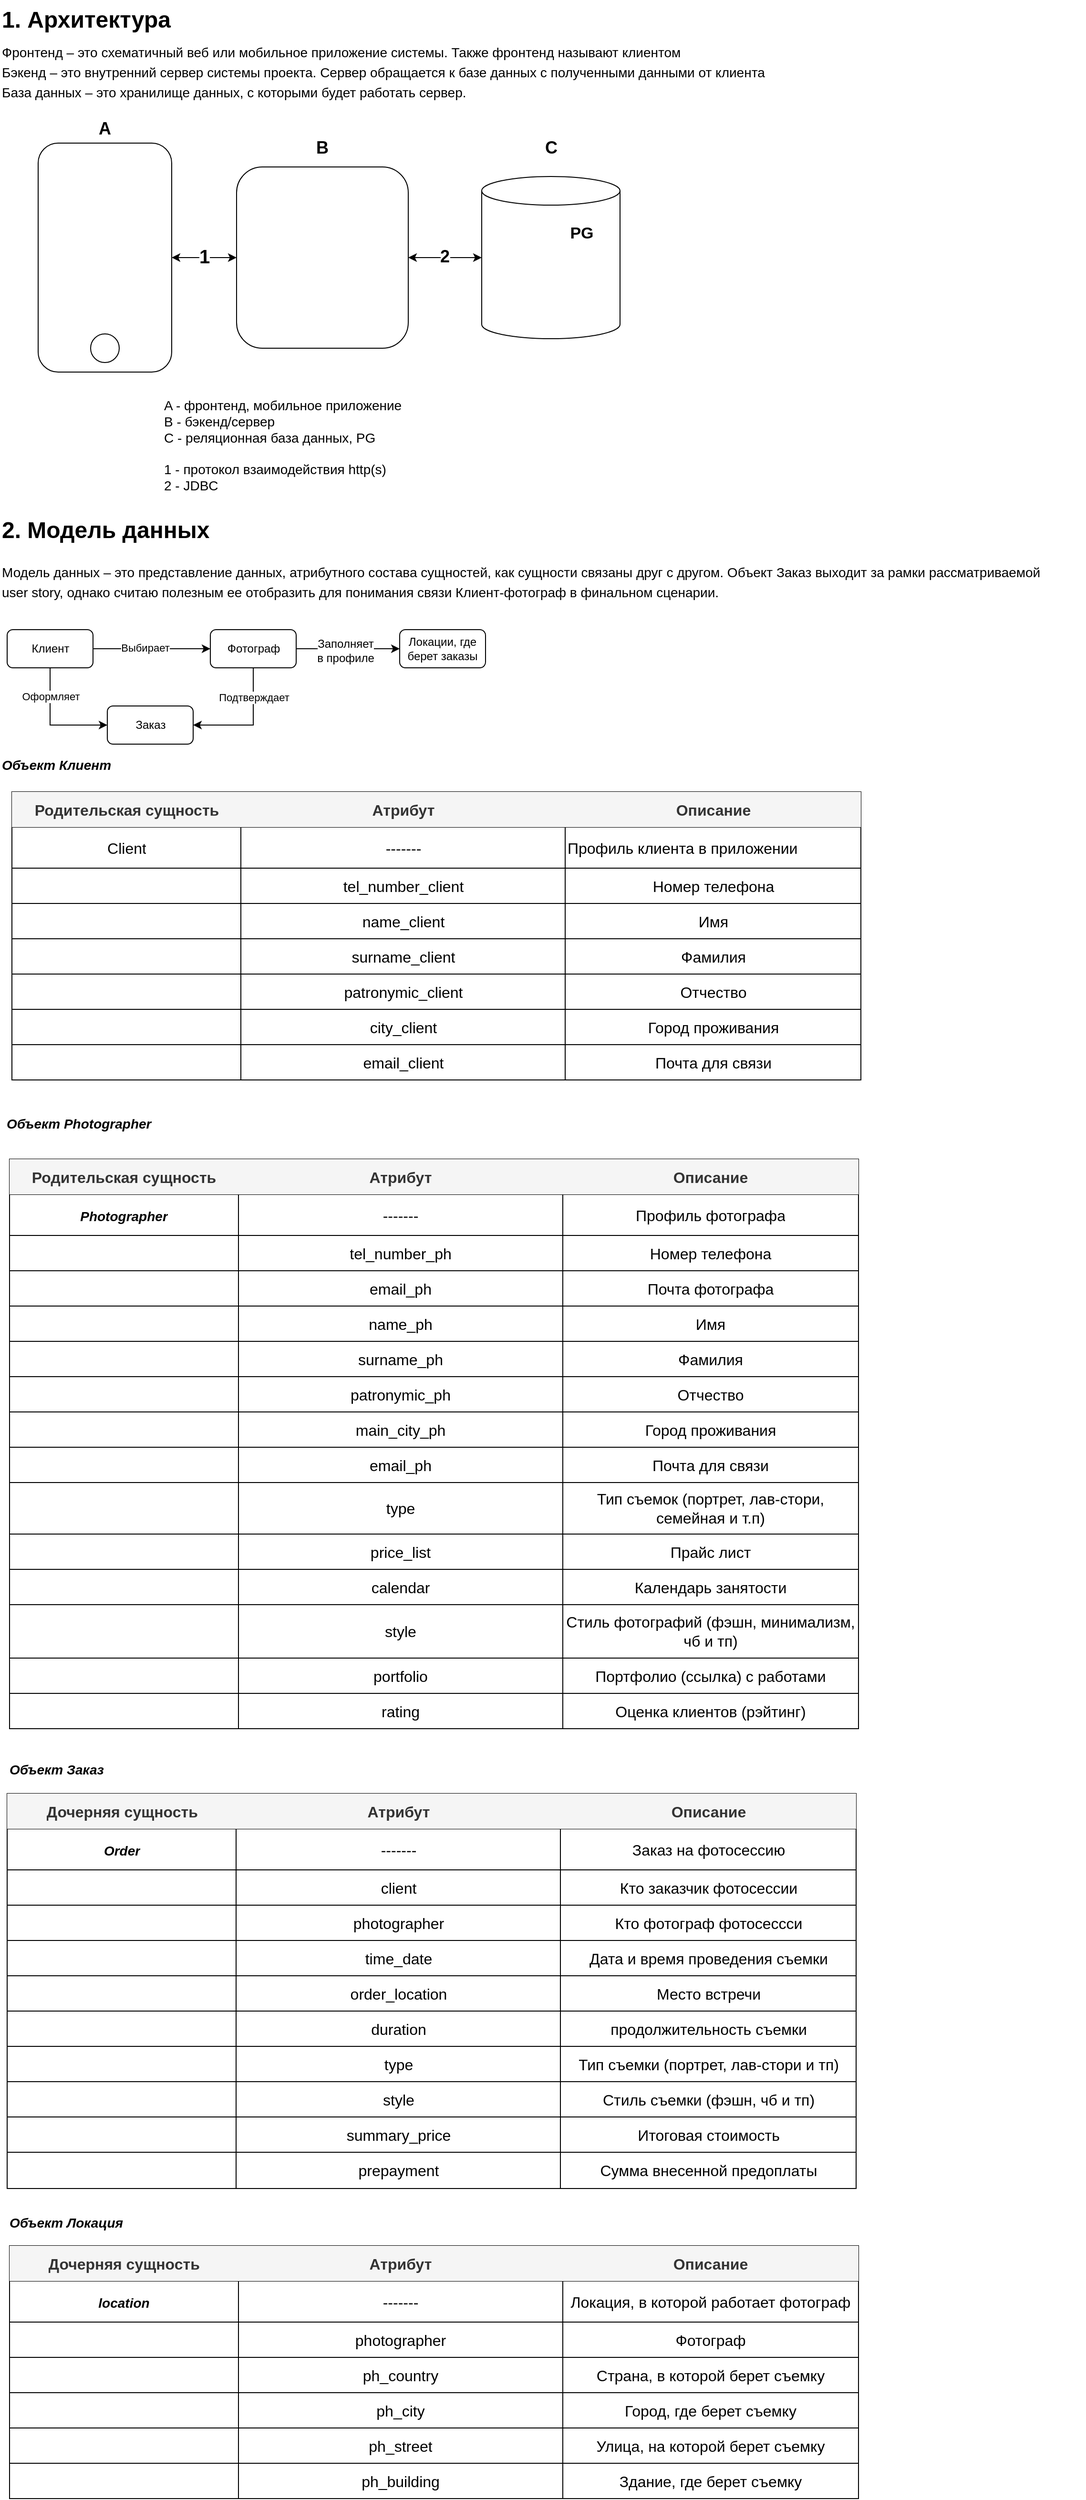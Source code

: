 <mxfile version="24.8.4">
  <diagram name="Страница — 1" id="ijxovVV1rgF7gnz3EdBH">
    <mxGraphModel dx="1372" dy="746" grid="1" gridSize="10" guides="1" tooltips="1" connect="1" arrows="1" fold="1" page="1" pageScale="1" pageWidth="1169" pageHeight="1654" math="0" shadow="0">
      <root>
        <mxCell id="0" />
        <mxCell id="1" parent="0" />
        <mxCell id="AkS7lIhU_IYrqKkZwIAo-1" value="&lt;h1 style=&quot;margin-top: 0px;&quot;&gt;1. Архитектура&lt;/h1&gt;&lt;p style=&quot;line-height: 50%; font-size: 14px;&quot;&gt;&lt;font style=&quot;font-size: 14px;&quot;&gt;&lt;span style=&quot;background-color: initial;&quot;&gt;Фронтенд – это схематичный веб или мобильное приложение системы. Также фронтенд&amp;nbsp;&lt;/span&gt;&lt;/font&gt;&lt;span style=&quot;background-color: initial;&quot;&gt;называют клиентом&lt;/span&gt;&lt;/p&gt;&lt;p style=&quot;line-height: 50%; font-size: 14px;&quot;&gt;&lt;font style=&quot;font-size: 14px;&quot;&gt;Бэкенд – это внутренний сервер системы проекта. Сервер обращается к базе данных с&amp;nbsp;&lt;/font&gt;&lt;span style=&quot;background-color: initial;&quot;&gt;полученными данными от клиента&amp;nbsp;&lt;/span&gt;&lt;/p&gt;&lt;p style=&quot;line-height: 50%; font-size: 14px;&quot;&gt;&lt;font style=&quot;font-size: 14px;&quot;&gt;База данных – это хранилище данных, с которыми будет работать сервер.&lt;/font&gt;&lt;/p&gt;&lt;p&gt;&lt;br&gt;&lt;/p&gt;" style="text;html=1;whiteSpace=wrap;overflow=hidden;rounded=0;" parent="1" vertex="1">
          <mxGeometry x="20" y="10" width="1130" height="170" as="geometry" />
        </mxCell>
        <mxCell id="AkS7lIhU_IYrqKkZwIAo-2" value="" style="rounded=1;whiteSpace=wrap;html=1;" parent="1" vertex="1">
          <mxGeometry x="60" y="160" width="140" height="240" as="geometry" />
        </mxCell>
        <mxCell id="AkS7lIhU_IYrqKkZwIAo-3" value="" style="ellipse;whiteSpace=wrap;html=1;" parent="1" vertex="1">
          <mxGeometry x="115" y="360" width="30" height="30" as="geometry" />
        </mxCell>
        <mxCell id="AkS7lIhU_IYrqKkZwIAo-4" value="" style="rounded=1;whiteSpace=wrap;html=1;" parent="1" vertex="1">
          <mxGeometry x="268" y="185" width="180" height="190" as="geometry" />
        </mxCell>
        <mxCell id="AkS7lIhU_IYrqKkZwIAo-5" value="" style="shape=cylinder3;whiteSpace=wrap;html=1;boundedLbl=1;backgroundOutline=1;size=15;" parent="1" vertex="1">
          <mxGeometry x="525" y="195" width="145" height="170" as="geometry" />
        </mxCell>
        <mxCell id="AkS7lIhU_IYrqKkZwIAo-7" value="&lt;b&gt;&lt;font style=&quot;font-size: 17px;&quot;&gt;PG&lt;/font&gt;&lt;/b&gt;" style="text;html=1;align=center;verticalAlign=middle;whiteSpace=wrap;rounded=0;" parent="1" vertex="1">
          <mxGeometry x="600" y="240" width="60" height="30" as="geometry" />
        </mxCell>
        <mxCell id="AkS7lIhU_IYrqKkZwIAo-8" value="&lt;font style=&quot;font-size: 18px;&quot;&gt;&lt;b&gt;A&lt;/b&gt;&lt;/font&gt;" style="text;html=1;align=center;verticalAlign=middle;whiteSpace=wrap;rounded=0;" parent="1" vertex="1">
          <mxGeometry x="100" y="130" width="60" height="30" as="geometry" />
        </mxCell>
        <mxCell id="AkS7lIhU_IYrqKkZwIAo-9" value="&lt;font style=&quot;font-size: 18px;&quot;&gt;&lt;b&gt;B&lt;/b&gt;&lt;/font&gt;" style="text;html=1;align=center;verticalAlign=middle;whiteSpace=wrap;rounded=0;" parent="1" vertex="1">
          <mxGeometry x="328" y="150" width="60" height="30" as="geometry" />
        </mxCell>
        <mxCell id="AkS7lIhU_IYrqKkZwIAo-10" value="&lt;font style=&quot;font-size: 18px;&quot;&gt;&lt;b&gt;C&lt;/b&gt;&lt;/font&gt;" style="text;html=1;align=center;verticalAlign=middle;whiteSpace=wrap;rounded=0;" parent="1" vertex="1">
          <mxGeometry x="567.5" y="150" width="60" height="30" as="geometry" />
        </mxCell>
        <mxCell id="AkS7lIhU_IYrqKkZwIAo-11" value="" style="endArrow=classic;startArrow=classic;html=1;rounded=0;exitX=1;exitY=0.5;exitDx=0;exitDy=0;" parent="1" source="AkS7lIhU_IYrqKkZwIAo-2" target="AkS7lIhU_IYrqKkZwIAo-4" edge="1">
          <mxGeometry width="50" height="50" relative="1" as="geometry">
            <mxPoint x="420" y="270" as="sourcePoint" />
            <mxPoint x="470" y="220" as="targetPoint" />
          </mxGeometry>
        </mxCell>
        <mxCell id="AkS7lIhU_IYrqKkZwIAo-12" value="&lt;font size=&quot;1&quot; style=&quot;&quot;&gt;&lt;b style=&quot;font-size: 20px;&quot;&gt;1&lt;/b&gt;&lt;/font&gt;" style="edgeLabel;html=1;align=center;verticalAlign=middle;resizable=0;points=[];" parent="AkS7lIhU_IYrqKkZwIAo-11" vertex="1" connectable="0">
          <mxGeometry x="-0.005" y="2" relative="1" as="geometry">
            <mxPoint as="offset" />
          </mxGeometry>
        </mxCell>
        <mxCell id="AkS7lIhU_IYrqKkZwIAo-13" value="" style="endArrow=classic;startArrow=classic;html=1;rounded=0;entryX=0;entryY=0.5;entryDx=0;entryDy=0;entryPerimeter=0;exitX=1;exitY=0.5;exitDx=0;exitDy=0;" parent="1" source="AkS7lIhU_IYrqKkZwIAo-4" target="AkS7lIhU_IYrqKkZwIAo-5" edge="1">
          <mxGeometry width="50" height="50" relative="1" as="geometry">
            <mxPoint x="470" y="310" as="sourcePoint" />
            <mxPoint x="470" y="220" as="targetPoint" />
          </mxGeometry>
        </mxCell>
        <mxCell id="AkS7lIhU_IYrqKkZwIAo-14" value="&lt;font style=&quot;font-size: 18px;&quot;&gt;&lt;b&gt;2&lt;/b&gt;&lt;/font&gt;" style="edgeLabel;html=1;align=center;verticalAlign=middle;resizable=0;points=[];" parent="AkS7lIhU_IYrqKkZwIAo-13" vertex="1" connectable="0">
          <mxGeometry x="-0.023" y="1" relative="1" as="geometry">
            <mxPoint as="offset" />
          </mxGeometry>
        </mxCell>
        <mxCell id="AkS7lIhU_IYrqKkZwIAo-15" value="&lt;font style=&quot;font-size: 14px;&quot;&gt;A - фронтенд, мобильное приложение&lt;/font&gt;&lt;div&gt;&lt;font style=&quot;font-size: 14px;&quot;&gt;B - бэкенд/сервер&lt;/font&gt;&lt;/div&gt;&lt;div&gt;&lt;font style=&quot;font-size: 14px;&quot;&gt;C - реляционная база данных, PG&lt;/font&gt;&lt;/div&gt;&lt;div&gt;&lt;font style=&quot;font-size: 14px;&quot;&gt;&lt;br&gt;&lt;/font&gt;&lt;/div&gt;&lt;div&gt;&lt;font style=&quot;font-size: 14px;&quot;&gt;1 - протокол взаимодействия http(s)&lt;/font&gt;&lt;/div&gt;&lt;div&gt;&lt;font style=&quot;font-size: 14px;&quot;&gt;2 - JDBC&lt;/font&gt;&lt;/div&gt;" style="text;html=1;align=left;verticalAlign=top;whiteSpace=wrap;rounded=0;" parent="1" vertex="1">
          <mxGeometry x="190" y="420" width="460" height="110" as="geometry" />
        </mxCell>
        <mxCell id="ub23vjz9PENQ5aywY2CP-2" value="&lt;h1 style=&quot;margin-top: 0px; line-height: 160%;&quot;&gt;2. Модель данных&lt;/h1&gt;&lt;p style=&quot;line-height: 160%;&quot;&gt;&lt;span style=&quot;font-size: 14px;&quot;&gt;Модель данных – это представление данных, атрибутного состава сущностей, как сущности&amp;nbsp;&lt;/span&gt;&lt;span style=&quot;font-size: 14px; background-color: initial;&quot;&gt;связаны друг с другом. Объект Заказ выходит за рамки рассматриваемой user story, однако считаю полезным ее отобразить для понимания связи Клиент-фотограф в финальном сценарии.&lt;/span&gt;&lt;/p&gt;" style="text;html=1;whiteSpace=wrap;overflow=hidden;rounded=0;" parent="1" vertex="1">
          <mxGeometry x="20" y="540" width="1120" height="120" as="geometry" />
        </mxCell>
        <mxCell id="ub23vjz9PENQ5aywY2CP-6" style="edgeStyle=orthogonalEdgeStyle;rounded=0;orthogonalLoop=1;jettySize=auto;html=1;entryX=0;entryY=0.5;entryDx=0;entryDy=0;" parent="1" source="ub23vjz9PENQ5aywY2CP-3" target="ub23vjz9PENQ5aywY2CP-5" edge="1">
          <mxGeometry relative="1" as="geometry">
            <Array as="points">
              <mxPoint x="72.5" y="770" />
            </Array>
          </mxGeometry>
        </mxCell>
        <mxCell id="ub23vjz9PENQ5aywY2CP-8" value="Оформляет" style="edgeLabel;html=1;align=center;verticalAlign=middle;resizable=0;points=[];" parent="ub23vjz9PENQ5aywY2CP-6" vertex="1" connectable="0">
          <mxGeometry x="-0.22" relative="1" as="geometry">
            <mxPoint y="-17" as="offset" />
          </mxGeometry>
        </mxCell>
        <mxCell id="ub23vjz9PENQ5aywY2CP-10" style="edgeStyle=orthogonalEdgeStyle;rounded=0;orthogonalLoop=1;jettySize=auto;html=1;" parent="1" source="ub23vjz9PENQ5aywY2CP-3" target="ub23vjz9PENQ5aywY2CP-4" edge="1">
          <mxGeometry relative="1" as="geometry" />
        </mxCell>
        <mxCell id="ub23vjz9PENQ5aywY2CP-11" value="Выбирает" style="edgeLabel;html=1;align=center;verticalAlign=middle;resizable=0;points=[];" parent="ub23vjz9PENQ5aywY2CP-10" vertex="1" connectable="0">
          <mxGeometry x="-0.115" y="1" relative="1" as="geometry">
            <mxPoint as="offset" />
          </mxGeometry>
        </mxCell>
        <mxCell id="ub23vjz9PENQ5aywY2CP-3" value="Клиент" style="rounded=1;whiteSpace=wrap;html=1;" parent="1" vertex="1">
          <mxGeometry x="27.5" y="670" width="90" height="40" as="geometry" />
        </mxCell>
        <mxCell id="ub23vjz9PENQ5aywY2CP-7" style="edgeStyle=orthogonalEdgeStyle;rounded=0;orthogonalLoop=1;jettySize=auto;html=1;entryX=1;entryY=0.5;entryDx=0;entryDy=0;" parent="1" source="ub23vjz9PENQ5aywY2CP-4" target="ub23vjz9PENQ5aywY2CP-5" edge="1">
          <mxGeometry relative="1" as="geometry">
            <Array as="points">
              <mxPoint x="285.5" y="770" />
            </Array>
          </mxGeometry>
        </mxCell>
        <mxCell id="ub23vjz9PENQ5aywY2CP-9" value="Подтверждает" style="edgeLabel;html=1;align=center;verticalAlign=middle;resizable=0;points=[];" parent="ub23vjz9PENQ5aywY2CP-7" vertex="1" connectable="0">
          <mxGeometry x="-0.407" y="1" relative="1" as="geometry">
            <mxPoint x="-1" y="-6" as="offset" />
          </mxGeometry>
        </mxCell>
        <mxCell id="7r2GITzLsXgq1sxitvc2-5" style="edgeStyle=orthogonalEdgeStyle;rounded=0;orthogonalLoop=1;jettySize=auto;html=1;" edge="1" parent="1" source="ub23vjz9PENQ5aywY2CP-4" target="7r2GITzLsXgq1sxitvc2-4">
          <mxGeometry relative="1" as="geometry" />
        </mxCell>
        <mxCell id="7r2GITzLsXgq1sxitvc2-6" value="&lt;font style=&quot;font-size: 12px;&quot;&gt;Заполняет&lt;/font&gt;&lt;div style=&quot;font-size: 12px;&quot;&gt;&lt;font style=&quot;font-size: 12px;&quot;&gt;в профиле&lt;/font&gt;&lt;/div&gt;" style="edgeLabel;html=1;align=center;verticalAlign=middle;resizable=0;points=[];" vertex="1" connectable="0" parent="7r2GITzLsXgq1sxitvc2-5">
          <mxGeometry x="0.044" y="-2" relative="1" as="geometry">
            <mxPoint x="-5" as="offset" />
          </mxGeometry>
        </mxCell>
        <mxCell id="ub23vjz9PENQ5aywY2CP-4" value="Фотограф" style="rounded=1;whiteSpace=wrap;html=1;" parent="1" vertex="1">
          <mxGeometry x="240.5" y="670" width="90" height="40" as="geometry" />
        </mxCell>
        <mxCell id="ub23vjz9PENQ5aywY2CP-5" value="Заказ" style="rounded=1;whiteSpace=wrap;html=1;" parent="1" vertex="1">
          <mxGeometry x="132.5" y="750" width="90" height="40" as="geometry" />
        </mxCell>
        <mxCell id="ub23vjz9PENQ5aywY2CP-14" value="" style="shape=table;startSize=0;container=1;collapsible=0;childLayout=tableLayout;fontSize=16;" parent="1" vertex="1">
          <mxGeometry x="32.5" y="840" width="890" height="302" as="geometry" />
        </mxCell>
        <mxCell id="ub23vjz9PENQ5aywY2CP-15" value="" style="shape=tableRow;horizontal=0;startSize=0;swimlaneHead=0;swimlaneBody=0;strokeColor=inherit;top=0;left=0;bottom=0;right=0;collapsible=0;dropTarget=0;fillColor=none;points=[[0,0.5],[1,0.5]];portConstraint=eastwest;fontSize=16;" parent="ub23vjz9PENQ5aywY2CP-14" vertex="1">
          <mxGeometry width="890" height="37" as="geometry" />
        </mxCell>
        <mxCell id="ub23vjz9PENQ5aywY2CP-16" value="Родительская сущность" style="shape=partialRectangle;html=1;whiteSpace=wrap;connectable=0;strokeColor=#666666;overflow=hidden;fillColor=#f5f5f5;top=0;left=0;bottom=0;right=0;pointerEvents=1;fontSize=16;fontStyle=1;fontColor=#333333;perimeterSpacing=1;" parent="ub23vjz9PENQ5aywY2CP-15" vertex="1">
          <mxGeometry width="240" height="37" as="geometry">
            <mxRectangle width="240" height="37" as="alternateBounds" />
          </mxGeometry>
        </mxCell>
        <mxCell id="ub23vjz9PENQ5aywY2CP-17" value="Атрибут" style="shape=partialRectangle;html=1;whiteSpace=wrap;connectable=0;strokeColor=#666666;overflow=hidden;fillColor=#f5f5f5;top=0;left=0;bottom=0;right=0;pointerEvents=1;fontSize=16;fontStyle=1;fontColor=#333333;perimeterSpacing=1;" parent="ub23vjz9PENQ5aywY2CP-15" vertex="1">
          <mxGeometry x="240" width="340" height="37" as="geometry">
            <mxRectangle width="340" height="37" as="alternateBounds" />
          </mxGeometry>
        </mxCell>
        <mxCell id="ub23vjz9PENQ5aywY2CP-18" value="Описание" style="shape=partialRectangle;html=1;whiteSpace=wrap;connectable=0;strokeColor=#666666;overflow=hidden;fillColor=#f5f5f5;top=0;left=0;bottom=0;right=0;pointerEvents=1;fontSize=16;fontStyle=1;fontColor=#333333;perimeterSpacing=1;" parent="ub23vjz9PENQ5aywY2CP-15" vertex="1">
          <mxGeometry x="580" width="310" height="37" as="geometry">
            <mxRectangle width="310" height="37" as="alternateBounds" />
          </mxGeometry>
        </mxCell>
        <mxCell id="ub23vjz9PENQ5aywY2CP-19" value="" style="shape=tableRow;horizontal=0;startSize=0;swimlaneHead=0;swimlaneBody=0;strokeColor=inherit;top=0;left=0;bottom=0;right=0;collapsible=0;dropTarget=0;fillColor=none;points=[[0,0.5],[1,0.5]];portConstraint=eastwest;fontSize=16;" parent="ub23vjz9PENQ5aywY2CP-14" vertex="1">
          <mxGeometry y="37" width="890" height="43" as="geometry" />
        </mxCell>
        <mxCell id="ub23vjz9PENQ5aywY2CP-20" value="Client" style="shape=partialRectangle;html=1;whiteSpace=wrap;connectable=0;strokeColor=inherit;overflow=hidden;fillColor=none;top=0;left=0;bottom=0;right=0;pointerEvents=1;fontSize=16;" parent="ub23vjz9PENQ5aywY2CP-19" vertex="1">
          <mxGeometry width="240" height="43" as="geometry">
            <mxRectangle width="240" height="43" as="alternateBounds" />
          </mxGeometry>
        </mxCell>
        <mxCell id="ub23vjz9PENQ5aywY2CP-21" value="-------" style="shape=partialRectangle;html=1;whiteSpace=wrap;connectable=0;strokeColor=inherit;overflow=hidden;fillColor=none;top=0;left=0;bottom=0;right=0;pointerEvents=1;fontSize=16;" parent="ub23vjz9PENQ5aywY2CP-19" vertex="1">
          <mxGeometry x="240" width="340" height="43" as="geometry">
            <mxRectangle width="340" height="43" as="alternateBounds" />
          </mxGeometry>
        </mxCell>
        <mxCell id="ub23vjz9PENQ5aywY2CP-22" value="Профиль клиента в приложении" style="shape=partialRectangle;html=1;whiteSpace=wrap;connectable=0;strokeColor=inherit;overflow=hidden;fillColor=none;top=0;left=0;bottom=0;right=0;pointerEvents=1;fontSize=16;align=left;" parent="ub23vjz9PENQ5aywY2CP-19" vertex="1">
          <mxGeometry x="580" width="310" height="43" as="geometry">
            <mxRectangle width="310" height="43" as="alternateBounds" />
          </mxGeometry>
        </mxCell>
        <mxCell id="ub23vjz9PENQ5aywY2CP-40" style="shape=tableRow;horizontal=0;startSize=0;swimlaneHead=0;swimlaneBody=0;strokeColor=inherit;top=0;left=0;bottom=0;right=0;collapsible=0;dropTarget=0;fillColor=none;points=[[0,0.5],[1,0.5]];portConstraint=eastwest;fontSize=16;" parent="ub23vjz9PENQ5aywY2CP-14" vertex="1">
          <mxGeometry y="80" width="890" height="37" as="geometry" />
        </mxCell>
        <mxCell id="ub23vjz9PENQ5aywY2CP-41" style="shape=partialRectangle;html=1;whiteSpace=wrap;connectable=0;strokeColor=inherit;overflow=hidden;fillColor=none;top=0;left=0;bottom=0;right=0;pointerEvents=1;fontSize=16;" parent="ub23vjz9PENQ5aywY2CP-40" vertex="1">
          <mxGeometry width="240" height="37" as="geometry">
            <mxRectangle width="240" height="37" as="alternateBounds" />
          </mxGeometry>
        </mxCell>
        <mxCell id="ub23vjz9PENQ5aywY2CP-42" value="tel_number_client" style="shape=partialRectangle;html=1;whiteSpace=wrap;connectable=0;strokeColor=inherit;overflow=hidden;fillColor=none;top=0;left=0;bottom=0;right=0;pointerEvents=1;fontSize=16;" parent="ub23vjz9PENQ5aywY2CP-40" vertex="1">
          <mxGeometry x="240" width="340" height="37" as="geometry">
            <mxRectangle width="340" height="37" as="alternateBounds" />
          </mxGeometry>
        </mxCell>
        <mxCell id="ub23vjz9PENQ5aywY2CP-43" value="Номер телефона" style="shape=partialRectangle;html=1;whiteSpace=wrap;connectable=0;strokeColor=inherit;overflow=hidden;fillColor=none;top=0;left=0;bottom=0;right=0;pointerEvents=1;fontSize=16;" parent="ub23vjz9PENQ5aywY2CP-40" vertex="1">
          <mxGeometry x="580" width="310" height="37" as="geometry">
            <mxRectangle width="310" height="37" as="alternateBounds" />
          </mxGeometry>
        </mxCell>
        <mxCell id="ub23vjz9PENQ5aywY2CP-36" style="shape=tableRow;horizontal=0;startSize=0;swimlaneHead=0;swimlaneBody=0;strokeColor=inherit;top=0;left=0;bottom=0;right=0;collapsible=0;dropTarget=0;fillColor=none;points=[[0,0.5],[1,0.5]];portConstraint=eastwest;fontSize=16;" parent="ub23vjz9PENQ5aywY2CP-14" vertex="1">
          <mxGeometry y="117" width="890" height="37" as="geometry" />
        </mxCell>
        <mxCell id="ub23vjz9PENQ5aywY2CP-37" style="shape=partialRectangle;html=1;whiteSpace=wrap;connectable=0;strokeColor=inherit;overflow=hidden;fillColor=none;top=0;left=0;bottom=0;right=0;pointerEvents=1;fontSize=16;" parent="ub23vjz9PENQ5aywY2CP-36" vertex="1">
          <mxGeometry width="240" height="37" as="geometry">
            <mxRectangle width="240" height="37" as="alternateBounds" />
          </mxGeometry>
        </mxCell>
        <mxCell id="ub23vjz9PENQ5aywY2CP-38" value="name_client" style="shape=partialRectangle;html=1;whiteSpace=wrap;connectable=0;strokeColor=inherit;overflow=hidden;fillColor=none;top=0;left=0;bottom=0;right=0;pointerEvents=1;fontSize=16;" parent="ub23vjz9PENQ5aywY2CP-36" vertex="1">
          <mxGeometry x="240" width="340" height="37" as="geometry">
            <mxRectangle width="340" height="37" as="alternateBounds" />
          </mxGeometry>
        </mxCell>
        <mxCell id="ub23vjz9PENQ5aywY2CP-39" value="Имя" style="shape=partialRectangle;html=1;whiteSpace=wrap;connectable=0;strokeColor=inherit;overflow=hidden;fillColor=none;top=0;left=0;bottom=0;right=0;pointerEvents=1;fontSize=16;" parent="ub23vjz9PENQ5aywY2CP-36" vertex="1">
          <mxGeometry x="580" width="310" height="37" as="geometry">
            <mxRectangle width="310" height="37" as="alternateBounds" />
          </mxGeometry>
        </mxCell>
        <mxCell id="ub23vjz9PENQ5aywY2CP-32" style="shape=tableRow;horizontal=0;startSize=0;swimlaneHead=0;swimlaneBody=0;strokeColor=inherit;top=0;left=0;bottom=0;right=0;collapsible=0;dropTarget=0;fillColor=none;points=[[0,0.5],[1,0.5]];portConstraint=eastwest;fontSize=16;" parent="ub23vjz9PENQ5aywY2CP-14" vertex="1">
          <mxGeometry y="154" width="890" height="37" as="geometry" />
        </mxCell>
        <mxCell id="ub23vjz9PENQ5aywY2CP-33" style="shape=partialRectangle;html=1;whiteSpace=wrap;connectable=0;strokeColor=inherit;overflow=hidden;fillColor=none;top=0;left=0;bottom=0;right=0;pointerEvents=1;fontSize=16;" parent="ub23vjz9PENQ5aywY2CP-32" vertex="1">
          <mxGeometry width="240" height="37" as="geometry">
            <mxRectangle width="240" height="37" as="alternateBounds" />
          </mxGeometry>
        </mxCell>
        <mxCell id="ub23vjz9PENQ5aywY2CP-34" value="surname_client" style="shape=partialRectangle;html=1;whiteSpace=wrap;connectable=0;strokeColor=inherit;overflow=hidden;fillColor=none;top=0;left=0;bottom=0;right=0;pointerEvents=1;fontSize=16;" parent="ub23vjz9PENQ5aywY2CP-32" vertex="1">
          <mxGeometry x="240" width="340" height="37" as="geometry">
            <mxRectangle width="340" height="37" as="alternateBounds" />
          </mxGeometry>
        </mxCell>
        <mxCell id="ub23vjz9PENQ5aywY2CP-35" value="Фамилия" style="shape=partialRectangle;html=1;whiteSpace=wrap;connectable=0;strokeColor=inherit;overflow=hidden;fillColor=none;top=0;left=0;bottom=0;right=0;pointerEvents=1;fontSize=16;" parent="ub23vjz9PENQ5aywY2CP-32" vertex="1">
          <mxGeometry x="580" width="310" height="37" as="geometry">
            <mxRectangle width="310" height="37" as="alternateBounds" />
          </mxGeometry>
        </mxCell>
        <mxCell id="ub23vjz9PENQ5aywY2CP-28" style="shape=tableRow;horizontal=0;startSize=0;swimlaneHead=0;swimlaneBody=0;strokeColor=inherit;top=0;left=0;bottom=0;right=0;collapsible=0;dropTarget=0;fillColor=none;points=[[0,0.5],[1,0.5]];portConstraint=eastwest;fontSize=16;" parent="ub23vjz9PENQ5aywY2CP-14" vertex="1">
          <mxGeometry y="191" width="890" height="37" as="geometry" />
        </mxCell>
        <mxCell id="ub23vjz9PENQ5aywY2CP-29" style="shape=partialRectangle;html=1;whiteSpace=wrap;connectable=0;strokeColor=inherit;overflow=hidden;fillColor=none;top=0;left=0;bottom=0;right=0;pointerEvents=1;fontSize=16;" parent="ub23vjz9PENQ5aywY2CP-28" vertex="1">
          <mxGeometry width="240" height="37" as="geometry">
            <mxRectangle width="240" height="37" as="alternateBounds" />
          </mxGeometry>
        </mxCell>
        <mxCell id="ub23vjz9PENQ5aywY2CP-30" value="patronymic_client" style="shape=partialRectangle;html=1;whiteSpace=wrap;connectable=0;strokeColor=inherit;overflow=hidden;fillColor=none;top=0;left=0;bottom=0;right=0;pointerEvents=1;fontSize=16;" parent="ub23vjz9PENQ5aywY2CP-28" vertex="1">
          <mxGeometry x="240" width="340" height="37" as="geometry">
            <mxRectangle width="340" height="37" as="alternateBounds" />
          </mxGeometry>
        </mxCell>
        <mxCell id="ub23vjz9PENQ5aywY2CP-31" value="Отчество" style="shape=partialRectangle;html=1;whiteSpace=wrap;connectable=0;strokeColor=inherit;overflow=hidden;fillColor=none;top=0;left=0;bottom=0;right=0;pointerEvents=1;fontSize=16;" parent="ub23vjz9PENQ5aywY2CP-28" vertex="1">
          <mxGeometry x="580" width="310" height="37" as="geometry">
            <mxRectangle width="310" height="37" as="alternateBounds" />
          </mxGeometry>
        </mxCell>
        <mxCell id="ub23vjz9PENQ5aywY2CP-53" style="shape=tableRow;horizontal=0;startSize=0;swimlaneHead=0;swimlaneBody=0;strokeColor=inherit;top=0;left=0;bottom=0;right=0;collapsible=0;dropTarget=0;fillColor=none;points=[[0,0.5],[1,0.5]];portConstraint=eastwest;fontSize=16;" parent="ub23vjz9PENQ5aywY2CP-14" vertex="1">
          <mxGeometry y="228" width="890" height="37" as="geometry" />
        </mxCell>
        <mxCell id="ub23vjz9PENQ5aywY2CP-54" style="shape=partialRectangle;html=1;whiteSpace=wrap;connectable=0;strokeColor=inherit;overflow=hidden;fillColor=none;top=0;left=0;bottom=0;right=0;pointerEvents=1;fontSize=16;" parent="ub23vjz9PENQ5aywY2CP-53" vertex="1">
          <mxGeometry width="240" height="37" as="geometry">
            <mxRectangle width="240" height="37" as="alternateBounds" />
          </mxGeometry>
        </mxCell>
        <mxCell id="ub23vjz9PENQ5aywY2CP-55" value="city_client" style="shape=partialRectangle;html=1;whiteSpace=wrap;connectable=0;strokeColor=inherit;overflow=hidden;fillColor=none;top=0;left=0;bottom=0;right=0;pointerEvents=1;fontSize=16;" parent="ub23vjz9PENQ5aywY2CP-53" vertex="1">
          <mxGeometry x="240" width="340" height="37" as="geometry">
            <mxRectangle width="340" height="37" as="alternateBounds" />
          </mxGeometry>
        </mxCell>
        <mxCell id="ub23vjz9PENQ5aywY2CP-56" value="Город проживания" style="shape=partialRectangle;html=1;whiteSpace=wrap;connectable=0;strokeColor=inherit;overflow=hidden;fillColor=none;top=0;left=0;bottom=0;right=0;pointerEvents=1;fontSize=16;" parent="ub23vjz9PENQ5aywY2CP-53" vertex="1">
          <mxGeometry x="580" width="310" height="37" as="geometry">
            <mxRectangle width="310" height="37" as="alternateBounds" />
          </mxGeometry>
        </mxCell>
        <mxCell id="ub23vjz9PENQ5aywY2CP-49" style="shape=tableRow;horizontal=0;startSize=0;swimlaneHead=0;swimlaneBody=0;strokeColor=inherit;top=0;left=0;bottom=0;right=0;collapsible=0;dropTarget=0;fillColor=none;points=[[0,0.5],[1,0.5]];portConstraint=eastwest;fontSize=16;" parent="ub23vjz9PENQ5aywY2CP-14" vertex="1">
          <mxGeometry y="265" width="890" height="37" as="geometry" />
        </mxCell>
        <mxCell id="ub23vjz9PENQ5aywY2CP-50" style="shape=partialRectangle;html=1;whiteSpace=wrap;connectable=0;strokeColor=inherit;overflow=hidden;fillColor=none;top=0;left=0;bottom=0;right=0;pointerEvents=1;fontSize=16;" parent="ub23vjz9PENQ5aywY2CP-49" vertex="1">
          <mxGeometry width="240" height="37" as="geometry">
            <mxRectangle width="240" height="37" as="alternateBounds" />
          </mxGeometry>
        </mxCell>
        <mxCell id="ub23vjz9PENQ5aywY2CP-51" value="email_client" style="shape=partialRectangle;html=1;whiteSpace=wrap;connectable=0;strokeColor=inherit;overflow=hidden;fillColor=none;top=0;left=0;bottom=0;right=0;pointerEvents=1;fontSize=16;" parent="ub23vjz9PENQ5aywY2CP-49" vertex="1">
          <mxGeometry x="240" width="340" height="37" as="geometry">
            <mxRectangle width="340" height="37" as="alternateBounds" />
          </mxGeometry>
        </mxCell>
        <mxCell id="ub23vjz9PENQ5aywY2CP-52" value="Почта для связи" style="shape=partialRectangle;html=1;whiteSpace=wrap;connectable=0;strokeColor=inherit;overflow=hidden;fillColor=none;top=0;left=0;bottom=0;right=0;pointerEvents=1;fontSize=16;" parent="ub23vjz9PENQ5aywY2CP-49" vertex="1">
          <mxGeometry x="580" width="310" height="37" as="geometry">
            <mxRectangle width="310" height="37" as="alternateBounds" />
          </mxGeometry>
        </mxCell>
        <mxCell id="ub23vjz9PENQ5aywY2CP-27" value="Объект Клиент" style="text;html=1;whiteSpace=wrap;overflow=hidden;rounded=0;fontSize=14;fontStyle=3" parent="1" vertex="1">
          <mxGeometry x="20" y="797" width="1130" height="30" as="geometry" />
        </mxCell>
        <mxCell id="ub23vjz9PENQ5aywY2CP-82" value="" style="shape=table;startSize=0;container=1;collapsible=0;childLayout=tableLayout;fontSize=16;" parent="1" vertex="1">
          <mxGeometry x="30" y="1225" width="890" height="597" as="geometry" />
        </mxCell>
        <mxCell id="ub23vjz9PENQ5aywY2CP-83" value="" style="shape=tableRow;horizontal=0;startSize=0;swimlaneHead=0;swimlaneBody=0;strokeColor=inherit;top=0;left=0;bottom=0;right=0;collapsible=0;dropTarget=0;fillColor=none;points=[[0,0.5],[1,0.5]];portConstraint=eastwest;fontSize=16;" parent="ub23vjz9PENQ5aywY2CP-82" vertex="1">
          <mxGeometry width="890" height="37" as="geometry" />
        </mxCell>
        <mxCell id="ub23vjz9PENQ5aywY2CP-84" value="Родительская сущность" style="shape=partialRectangle;html=1;whiteSpace=wrap;connectable=0;strokeColor=#666666;overflow=hidden;fillColor=#f5f5f5;top=0;left=0;bottom=0;right=0;pointerEvents=1;fontSize=16;fontStyle=1;fontColor=#333333;perimeterSpacing=1;" parent="ub23vjz9PENQ5aywY2CP-83" vertex="1">
          <mxGeometry width="240" height="37" as="geometry">
            <mxRectangle width="240" height="37" as="alternateBounds" />
          </mxGeometry>
        </mxCell>
        <mxCell id="ub23vjz9PENQ5aywY2CP-85" value="Атрибут" style="shape=partialRectangle;html=1;whiteSpace=wrap;connectable=0;strokeColor=#666666;overflow=hidden;fillColor=#f5f5f5;top=0;left=0;bottom=0;right=0;pointerEvents=1;fontSize=16;fontStyle=1;fontColor=#333333;perimeterSpacing=1;" parent="ub23vjz9PENQ5aywY2CP-83" vertex="1">
          <mxGeometry x="240" width="340" height="37" as="geometry">
            <mxRectangle width="340" height="37" as="alternateBounds" />
          </mxGeometry>
        </mxCell>
        <mxCell id="ub23vjz9PENQ5aywY2CP-86" value="Описание" style="shape=partialRectangle;html=1;whiteSpace=wrap;connectable=0;strokeColor=#666666;overflow=hidden;fillColor=#f5f5f5;top=0;left=0;bottom=0;right=0;pointerEvents=1;fontSize=16;fontStyle=1;fontColor=#333333;perimeterSpacing=1;" parent="ub23vjz9PENQ5aywY2CP-83" vertex="1">
          <mxGeometry x="580" width="310" height="37" as="geometry">
            <mxRectangle width="310" height="37" as="alternateBounds" />
          </mxGeometry>
        </mxCell>
        <mxCell id="ub23vjz9PENQ5aywY2CP-87" value="" style="shape=tableRow;horizontal=0;startSize=0;swimlaneHead=0;swimlaneBody=0;strokeColor=inherit;top=0;left=0;bottom=0;right=0;collapsible=0;dropTarget=0;fillColor=none;points=[[0,0.5],[1,0.5]];portConstraint=eastwest;fontSize=16;" parent="ub23vjz9PENQ5aywY2CP-82" vertex="1">
          <mxGeometry y="37" width="890" height="43" as="geometry" />
        </mxCell>
        <mxCell id="ub23vjz9PENQ5aywY2CP-88" value="&lt;span style=&quot;font-size: 14px; font-style: italic; font-weight: 700; text-align: left;&quot;&gt;Photographer&lt;/span&gt;" style="shape=partialRectangle;html=1;whiteSpace=wrap;connectable=0;strokeColor=inherit;overflow=hidden;fillColor=none;top=0;left=0;bottom=0;right=0;pointerEvents=1;fontSize=16;" parent="ub23vjz9PENQ5aywY2CP-87" vertex="1">
          <mxGeometry width="240" height="43" as="geometry">
            <mxRectangle width="240" height="43" as="alternateBounds" />
          </mxGeometry>
        </mxCell>
        <mxCell id="ub23vjz9PENQ5aywY2CP-89" value="-------" style="shape=partialRectangle;html=1;whiteSpace=wrap;connectable=0;strokeColor=inherit;overflow=hidden;fillColor=none;top=0;left=0;bottom=0;right=0;pointerEvents=1;fontSize=16;" parent="ub23vjz9PENQ5aywY2CP-87" vertex="1">
          <mxGeometry x="240" width="340" height="43" as="geometry">
            <mxRectangle width="340" height="43" as="alternateBounds" />
          </mxGeometry>
        </mxCell>
        <mxCell id="ub23vjz9PENQ5aywY2CP-90" value="Профиль фотографа" style="shape=partialRectangle;html=1;whiteSpace=wrap;connectable=0;strokeColor=inherit;overflow=hidden;fillColor=none;top=0;left=0;bottom=0;right=0;pointerEvents=1;fontSize=16;align=center;" parent="ub23vjz9PENQ5aywY2CP-87" vertex="1">
          <mxGeometry x="580" width="310" height="43" as="geometry">
            <mxRectangle width="310" height="43" as="alternateBounds" />
          </mxGeometry>
        </mxCell>
        <mxCell id="ub23vjz9PENQ5aywY2CP-91" style="shape=tableRow;horizontal=0;startSize=0;swimlaneHead=0;swimlaneBody=0;strokeColor=inherit;top=0;left=0;bottom=0;right=0;collapsible=0;dropTarget=0;fillColor=none;points=[[0,0.5],[1,0.5]];portConstraint=eastwest;fontSize=16;" parent="ub23vjz9PENQ5aywY2CP-82" vertex="1">
          <mxGeometry y="80" width="890" height="37" as="geometry" />
        </mxCell>
        <mxCell id="ub23vjz9PENQ5aywY2CP-92" style="shape=partialRectangle;html=1;whiteSpace=wrap;connectable=0;strokeColor=inherit;overflow=hidden;fillColor=none;top=0;left=0;bottom=0;right=0;pointerEvents=1;fontSize=16;" parent="ub23vjz9PENQ5aywY2CP-91" vertex="1">
          <mxGeometry width="240" height="37" as="geometry">
            <mxRectangle width="240" height="37" as="alternateBounds" />
          </mxGeometry>
        </mxCell>
        <mxCell id="ub23vjz9PENQ5aywY2CP-93" value="tel_number_ph" style="shape=partialRectangle;html=1;whiteSpace=wrap;connectable=0;strokeColor=inherit;overflow=hidden;fillColor=none;top=0;left=0;bottom=0;right=0;pointerEvents=1;fontSize=16;" parent="ub23vjz9PENQ5aywY2CP-91" vertex="1">
          <mxGeometry x="240" width="340" height="37" as="geometry">
            <mxRectangle width="340" height="37" as="alternateBounds" />
          </mxGeometry>
        </mxCell>
        <mxCell id="ub23vjz9PENQ5aywY2CP-94" value="Номер телефона" style="shape=partialRectangle;html=1;whiteSpace=wrap;connectable=0;strokeColor=inherit;overflow=hidden;fillColor=none;top=0;left=0;bottom=0;right=0;pointerEvents=1;fontSize=16;" parent="ub23vjz9PENQ5aywY2CP-91" vertex="1">
          <mxGeometry x="580" width="310" height="37" as="geometry">
            <mxRectangle width="310" height="37" as="alternateBounds" />
          </mxGeometry>
        </mxCell>
        <mxCell id="7r2GITzLsXgq1sxitvc2-53" style="shape=tableRow;horizontal=0;startSize=0;swimlaneHead=0;swimlaneBody=0;strokeColor=inherit;top=0;left=0;bottom=0;right=0;collapsible=0;dropTarget=0;fillColor=none;points=[[0,0.5],[1,0.5]];portConstraint=eastwest;fontSize=16;" vertex="1" parent="ub23vjz9PENQ5aywY2CP-82">
          <mxGeometry y="117" width="890" height="37" as="geometry" />
        </mxCell>
        <mxCell id="7r2GITzLsXgq1sxitvc2-54" style="shape=partialRectangle;html=1;whiteSpace=wrap;connectable=0;strokeColor=inherit;overflow=hidden;fillColor=none;top=0;left=0;bottom=0;right=0;pointerEvents=1;fontSize=16;" vertex="1" parent="7r2GITzLsXgq1sxitvc2-53">
          <mxGeometry width="240" height="37" as="geometry">
            <mxRectangle width="240" height="37" as="alternateBounds" />
          </mxGeometry>
        </mxCell>
        <mxCell id="7r2GITzLsXgq1sxitvc2-55" value="email_ph" style="shape=partialRectangle;html=1;whiteSpace=wrap;connectable=0;strokeColor=inherit;overflow=hidden;fillColor=none;top=0;left=0;bottom=0;right=0;pointerEvents=1;fontSize=16;" vertex="1" parent="7r2GITzLsXgq1sxitvc2-53">
          <mxGeometry x="240" width="340" height="37" as="geometry">
            <mxRectangle width="340" height="37" as="alternateBounds" />
          </mxGeometry>
        </mxCell>
        <mxCell id="7r2GITzLsXgq1sxitvc2-56" value="Почта фотографа" style="shape=partialRectangle;html=1;whiteSpace=wrap;connectable=0;strokeColor=inherit;overflow=hidden;fillColor=none;top=0;left=0;bottom=0;right=0;pointerEvents=1;fontSize=16;" vertex="1" parent="7r2GITzLsXgq1sxitvc2-53">
          <mxGeometry x="580" width="310" height="37" as="geometry">
            <mxRectangle width="310" height="37" as="alternateBounds" />
          </mxGeometry>
        </mxCell>
        <mxCell id="ub23vjz9PENQ5aywY2CP-95" style="shape=tableRow;horizontal=0;startSize=0;swimlaneHead=0;swimlaneBody=0;strokeColor=inherit;top=0;left=0;bottom=0;right=0;collapsible=0;dropTarget=0;fillColor=none;points=[[0,0.5],[1,0.5]];portConstraint=eastwest;fontSize=16;" parent="ub23vjz9PENQ5aywY2CP-82" vertex="1">
          <mxGeometry y="154" width="890" height="37" as="geometry" />
        </mxCell>
        <mxCell id="ub23vjz9PENQ5aywY2CP-96" style="shape=partialRectangle;html=1;whiteSpace=wrap;connectable=0;strokeColor=inherit;overflow=hidden;fillColor=none;top=0;left=0;bottom=0;right=0;pointerEvents=1;fontSize=16;" parent="ub23vjz9PENQ5aywY2CP-95" vertex="1">
          <mxGeometry width="240" height="37" as="geometry">
            <mxRectangle width="240" height="37" as="alternateBounds" />
          </mxGeometry>
        </mxCell>
        <mxCell id="ub23vjz9PENQ5aywY2CP-97" value="name_ph" style="shape=partialRectangle;html=1;whiteSpace=wrap;connectable=0;strokeColor=inherit;overflow=hidden;fillColor=none;top=0;left=0;bottom=0;right=0;pointerEvents=1;fontSize=16;" parent="ub23vjz9PENQ5aywY2CP-95" vertex="1">
          <mxGeometry x="240" width="340" height="37" as="geometry">
            <mxRectangle width="340" height="37" as="alternateBounds" />
          </mxGeometry>
        </mxCell>
        <mxCell id="ub23vjz9PENQ5aywY2CP-98" value="Имя" style="shape=partialRectangle;html=1;whiteSpace=wrap;connectable=0;strokeColor=inherit;overflow=hidden;fillColor=none;top=0;left=0;bottom=0;right=0;pointerEvents=1;fontSize=16;" parent="ub23vjz9PENQ5aywY2CP-95" vertex="1">
          <mxGeometry x="580" width="310" height="37" as="geometry">
            <mxRectangle width="310" height="37" as="alternateBounds" />
          </mxGeometry>
        </mxCell>
        <mxCell id="ub23vjz9PENQ5aywY2CP-99" style="shape=tableRow;horizontal=0;startSize=0;swimlaneHead=0;swimlaneBody=0;strokeColor=inherit;top=0;left=0;bottom=0;right=0;collapsible=0;dropTarget=0;fillColor=none;points=[[0,0.5],[1,0.5]];portConstraint=eastwest;fontSize=16;" parent="ub23vjz9PENQ5aywY2CP-82" vertex="1">
          <mxGeometry y="191" width="890" height="37" as="geometry" />
        </mxCell>
        <mxCell id="ub23vjz9PENQ5aywY2CP-100" style="shape=partialRectangle;html=1;whiteSpace=wrap;connectable=0;strokeColor=inherit;overflow=hidden;fillColor=none;top=0;left=0;bottom=0;right=0;pointerEvents=1;fontSize=16;" parent="ub23vjz9PENQ5aywY2CP-99" vertex="1">
          <mxGeometry width="240" height="37" as="geometry">
            <mxRectangle width="240" height="37" as="alternateBounds" />
          </mxGeometry>
        </mxCell>
        <mxCell id="ub23vjz9PENQ5aywY2CP-101" value="surname_ph" style="shape=partialRectangle;html=1;whiteSpace=wrap;connectable=0;strokeColor=inherit;overflow=hidden;fillColor=none;top=0;left=0;bottom=0;right=0;pointerEvents=1;fontSize=16;" parent="ub23vjz9PENQ5aywY2CP-99" vertex="1">
          <mxGeometry x="240" width="340" height="37" as="geometry">
            <mxRectangle width="340" height="37" as="alternateBounds" />
          </mxGeometry>
        </mxCell>
        <mxCell id="ub23vjz9PENQ5aywY2CP-102" value="Фамилия" style="shape=partialRectangle;html=1;whiteSpace=wrap;connectable=0;strokeColor=inherit;overflow=hidden;fillColor=none;top=0;left=0;bottom=0;right=0;pointerEvents=1;fontSize=16;" parent="ub23vjz9PENQ5aywY2CP-99" vertex="1">
          <mxGeometry x="580" width="310" height="37" as="geometry">
            <mxRectangle width="310" height="37" as="alternateBounds" />
          </mxGeometry>
        </mxCell>
        <mxCell id="ub23vjz9PENQ5aywY2CP-103" style="shape=tableRow;horizontal=0;startSize=0;swimlaneHead=0;swimlaneBody=0;strokeColor=inherit;top=0;left=0;bottom=0;right=0;collapsible=0;dropTarget=0;fillColor=none;points=[[0,0.5],[1,0.5]];portConstraint=eastwest;fontSize=16;" parent="ub23vjz9PENQ5aywY2CP-82" vertex="1">
          <mxGeometry y="228" width="890" height="37" as="geometry" />
        </mxCell>
        <mxCell id="ub23vjz9PENQ5aywY2CP-104" style="shape=partialRectangle;html=1;whiteSpace=wrap;connectable=0;strokeColor=inherit;overflow=hidden;fillColor=none;top=0;left=0;bottom=0;right=0;pointerEvents=1;fontSize=16;" parent="ub23vjz9PENQ5aywY2CP-103" vertex="1">
          <mxGeometry width="240" height="37" as="geometry">
            <mxRectangle width="240" height="37" as="alternateBounds" />
          </mxGeometry>
        </mxCell>
        <mxCell id="ub23vjz9PENQ5aywY2CP-105" value="patronymic_ph" style="shape=partialRectangle;html=1;whiteSpace=wrap;connectable=0;strokeColor=inherit;overflow=hidden;fillColor=none;top=0;left=0;bottom=0;right=0;pointerEvents=1;fontSize=16;" parent="ub23vjz9PENQ5aywY2CP-103" vertex="1">
          <mxGeometry x="240" width="340" height="37" as="geometry">
            <mxRectangle width="340" height="37" as="alternateBounds" />
          </mxGeometry>
        </mxCell>
        <mxCell id="ub23vjz9PENQ5aywY2CP-106" value="Отчество" style="shape=partialRectangle;html=1;whiteSpace=wrap;connectable=0;strokeColor=inherit;overflow=hidden;fillColor=none;top=0;left=0;bottom=0;right=0;pointerEvents=1;fontSize=16;" parent="ub23vjz9PENQ5aywY2CP-103" vertex="1">
          <mxGeometry x="580" width="310" height="37" as="geometry">
            <mxRectangle width="310" height="37" as="alternateBounds" />
          </mxGeometry>
        </mxCell>
        <mxCell id="ub23vjz9PENQ5aywY2CP-115" style="shape=tableRow;horizontal=0;startSize=0;swimlaneHead=0;swimlaneBody=0;strokeColor=inherit;top=0;left=0;bottom=0;right=0;collapsible=0;dropTarget=0;fillColor=none;points=[[0,0.5],[1,0.5]];portConstraint=eastwest;fontSize=16;" parent="ub23vjz9PENQ5aywY2CP-82" vertex="1">
          <mxGeometry y="265" width="890" height="37" as="geometry" />
        </mxCell>
        <mxCell id="ub23vjz9PENQ5aywY2CP-116" style="shape=partialRectangle;html=1;whiteSpace=wrap;connectable=0;strokeColor=inherit;overflow=hidden;fillColor=none;top=0;left=0;bottom=0;right=0;pointerEvents=1;fontSize=16;" parent="ub23vjz9PENQ5aywY2CP-115" vertex="1">
          <mxGeometry width="240" height="37" as="geometry">
            <mxRectangle width="240" height="37" as="alternateBounds" />
          </mxGeometry>
        </mxCell>
        <mxCell id="ub23vjz9PENQ5aywY2CP-117" value="main_city_ph" style="shape=partialRectangle;html=1;whiteSpace=wrap;connectable=0;strokeColor=inherit;overflow=hidden;fillColor=none;top=0;left=0;bottom=0;right=0;pointerEvents=1;fontSize=16;" parent="ub23vjz9PENQ5aywY2CP-115" vertex="1">
          <mxGeometry x="240" width="340" height="37" as="geometry">
            <mxRectangle width="340" height="37" as="alternateBounds" />
          </mxGeometry>
        </mxCell>
        <mxCell id="ub23vjz9PENQ5aywY2CP-118" value="Город проживания" style="shape=partialRectangle;html=1;whiteSpace=wrap;connectable=0;strokeColor=inherit;overflow=hidden;fillColor=none;top=0;left=0;bottom=0;right=0;pointerEvents=1;fontSize=16;" parent="ub23vjz9PENQ5aywY2CP-115" vertex="1">
          <mxGeometry x="580" width="310" height="37" as="geometry">
            <mxRectangle width="310" height="37" as="alternateBounds" />
          </mxGeometry>
        </mxCell>
        <mxCell id="ub23vjz9PENQ5aywY2CP-119" style="shape=tableRow;horizontal=0;startSize=0;swimlaneHead=0;swimlaneBody=0;strokeColor=inherit;top=0;left=0;bottom=0;right=0;collapsible=0;dropTarget=0;fillColor=none;points=[[0,0.5],[1,0.5]];portConstraint=eastwest;fontSize=16;" parent="ub23vjz9PENQ5aywY2CP-82" vertex="1">
          <mxGeometry y="302" width="890" height="37" as="geometry" />
        </mxCell>
        <mxCell id="ub23vjz9PENQ5aywY2CP-120" style="shape=partialRectangle;html=1;whiteSpace=wrap;connectable=0;strokeColor=inherit;overflow=hidden;fillColor=none;top=0;left=0;bottom=0;right=0;pointerEvents=1;fontSize=16;" parent="ub23vjz9PENQ5aywY2CP-119" vertex="1">
          <mxGeometry width="240" height="37" as="geometry">
            <mxRectangle width="240" height="37" as="alternateBounds" />
          </mxGeometry>
        </mxCell>
        <mxCell id="ub23vjz9PENQ5aywY2CP-121" value="email_ph" style="shape=partialRectangle;html=1;whiteSpace=wrap;connectable=0;strokeColor=inherit;overflow=hidden;fillColor=none;top=0;left=0;bottom=0;right=0;pointerEvents=1;fontSize=16;" parent="ub23vjz9PENQ5aywY2CP-119" vertex="1">
          <mxGeometry x="240" width="340" height="37" as="geometry">
            <mxRectangle width="340" height="37" as="alternateBounds" />
          </mxGeometry>
        </mxCell>
        <mxCell id="ub23vjz9PENQ5aywY2CP-122" value="Почта для связи" style="shape=partialRectangle;html=1;whiteSpace=wrap;connectable=0;strokeColor=inherit;overflow=hidden;fillColor=none;top=0;left=0;bottom=0;right=0;pointerEvents=1;fontSize=16;" parent="ub23vjz9PENQ5aywY2CP-119" vertex="1">
          <mxGeometry x="580" width="310" height="37" as="geometry">
            <mxRectangle width="310" height="37" as="alternateBounds" />
          </mxGeometry>
        </mxCell>
        <mxCell id="ub23vjz9PENQ5aywY2CP-123" style="shape=tableRow;horizontal=0;startSize=0;swimlaneHead=0;swimlaneBody=0;strokeColor=inherit;top=0;left=0;bottom=0;right=0;collapsible=0;dropTarget=0;fillColor=none;points=[[0,0.5],[1,0.5]];portConstraint=eastwest;fontSize=16;" parent="ub23vjz9PENQ5aywY2CP-82" vertex="1">
          <mxGeometry y="339" width="890" height="54" as="geometry" />
        </mxCell>
        <mxCell id="ub23vjz9PENQ5aywY2CP-124" style="shape=partialRectangle;html=1;whiteSpace=wrap;connectable=0;strokeColor=inherit;overflow=hidden;fillColor=none;top=0;left=0;bottom=0;right=0;pointerEvents=1;fontSize=16;" parent="ub23vjz9PENQ5aywY2CP-123" vertex="1">
          <mxGeometry width="240" height="54" as="geometry">
            <mxRectangle width="240" height="54" as="alternateBounds" />
          </mxGeometry>
        </mxCell>
        <mxCell id="ub23vjz9PENQ5aywY2CP-125" value="type" style="shape=partialRectangle;html=1;whiteSpace=wrap;connectable=0;strokeColor=inherit;overflow=hidden;fillColor=none;top=0;left=0;bottom=0;right=0;pointerEvents=1;fontSize=16;" parent="ub23vjz9PENQ5aywY2CP-123" vertex="1">
          <mxGeometry x="240" width="340" height="54" as="geometry">
            <mxRectangle width="340" height="54" as="alternateBounds" />
          </mxGeometry>
        </mxCell>
        <mxCell id="ub23vjz9PENQ5aywY2CP-126" value="Тип съемок (портрет, лав-стори, семейная и т.п)" style="shape=partialRectangle;html=1;whiteSpace=wrap;connectable=0;strokeColor=inherit;overflow=hidden;fillColor=none;top=0;left=0;bottom=0;right=0;pointerEvents=1;fontSize=16;" parent="ub23vjz9PENQ5aywY2CP-123" vertex="1">
          <mxGeometry x="580" width="310" height="54" as="geometry">
            <mxRectangle width="310" height="54" as="alternateBounds" />
          </mxGeometry>
        </mxCell>
        <mxCell id="ub23vjz9PENQ5aywY2CP-140" style="shape=tableRow;horizontal=0;startSize=0;swimlaneHead=0;swimlaneBody=0;strokeColor=inherit;top=0;left=0;bottom=0;right=0;collapsible=0;dropTarget=0;fillColor=none;points=[[0,0.5],[1,0.5]];portConstraint=eastwest;fontSize=16;" parent="ub23vjz9PENQ5aywY2CP-82" vertex="1">
          <mxGeometry y="393" width="890" height="37" as="geometry" />
        </mxCell>
        <mxCell id="ub23vjz9PENQ5aywY2CP-141" style="shape=partialRectangle;html=1;whiteSpace=wrap;connectable=0;strokeColor=inherit;overflow=hidden;fillColor=none;top=0;left=0;bottom=0;right=0;pointerEvents=1;fontSize=16;" parent="ub23vjz9PENQ5aywY2CP-140" vertex="1">
          <mxGeometry width="240" height="37" as="geometry">
            <mxRectangle width="240" height="37" as="alternateBounds" />
          </mxGeometry>
        </mxCell>
        <mxCell id="ub23vjz9PENQ5aywY2CP-142" value="price_list" style="shape=partialRectangle;html=1;whiteSpace=wrap;connectable=0;strokeColor=inherit;overflow=hidden;fillColor=none;top=0;left=0;bottom=0;right=0;pointerEvents=1;fontSize=16;" parent="ub23vjz9PENQ5aywY2CP-140" vertex="1">
          <mxGeometry x="240" width="340" height="37" as="geometry">
            <mxRectangle width="340" height="37" as="alternateBounds" />
          </mxGeometry>
        </mxCell>
        <mxCell id="ub23vjz9PENQ5aywY2CP-143" value="Прайс лист" style="shape=partialRectangle;html=1;whiteSpace=wrap;connectable=0;strokeColor=inherit;overflow=hidden;fillColor=none;top=0;left=0;bottom=0;right=0;pointerEvents=1;fontSize=16;" parent="ub23vjz9PENQ5aywY2CP-140" vertex="1">
          <mxGeometry x="580" width="310" height="37" as="geometry">
            <mxRectangle width="310" height="37" as="alternateBounds" />
          </mxGeometry>
        </mxCell>
        <mxCell id="ub23vjz9PENQ5aywY2CP-136" style="shape=tableRow;horizontal=0;startSize=0;swimlaneHead=0;swimlaneBody=0;strokeColor=inherit;top=0;left=0;bottom=0;right=0;collapsible=0;dropTarget=0;fillColor=none;points=[[0,0.5],[1,0.5]];portConstraint=eastwest;fontSize=16;" parent="ub23vjz9PENQ5aywY2CP-82" vertex="1">
          <mxGeometry y="430" width="890" height="37" as="geometry" />
        </mxCell>
        <mxCell id="ub23vjz9PENQ5aywY2CP-137" style="shape=partialRectangle;html=1;whiteSpace=wrap;connectable=0;strokeColor=inherit;overflow=hidden;fillColor=none;top=0;left=0;bottom=0;right=0;pointerEvents=1;fontSize=16;" parent="ub23vjz9PENQ5aywY2CP-136" vertex="1">
          <mxGeometry width="240" height="37" as="geometry">
            <mxRectangle width="240" height="37" as="alternateBounds" />
          </mxGeometry>
        </mxCell>
        <mxCell id="ub23vjz9PENQ5aywY2CP-138" value="calendar" style="shape=partialRectangle;html=1;whiteSpace=wrap;connectable=0;strokeColor=inherit;overflow=hidden;fillColor=none;top=0;left=0;bottom=0;right=0;pointerEvents=1;fontSize=16;" parent="ub23vjz9PENQ5aywY2CP-136" vertex="1">
          <mxGeometry x="240" width="340" height="37" as="geometry">
            <mxRectangle width="340" height="37" as="alternateBounds" />
          </mxGeometry>
        </mxCell>
        <mxCell id="ub23vjz9PENQ5aywY2CP-139" value="Календарь занятости" style="shape=partialRectangle;html=1;whiteSpace=wrap;connectable=0;strokeColor=inherit;overflow=hidden;fillColor=none;top=0;left=0;bottom=0;right=0;pointerEvents=1;fontSize=16;" parent="ub23vjz9PENQ5aywY2CP-136" vertex="1">
          <mxGeometry x="580" width="310" height="37" as="geometry">
            <mxRectangle width="310" height="37" as="alternateBounds" />
          </mxGeometry>
        </mxCell>
        <mxCell id="ub23vjz9PENQ5aywY2CP-132" style="shape=tableRow;horizontal=0;startSize=0;swimlaneHead=0;swimlaneBody=0;strokeColor=inherit;top=0;left=0;bottom=0;right=0;collapsible=0;dropTarget=0;fillColor=none;points=[[0,0.5],[1,0.5]];portConstraint=eastwest;fontSize=16;" parent="ub23vjz9PENQ5aywY2CP-82" vertex="1">
          <mxGeometry y="467" width="890" height="56" as="geometry" />
        </mxCell>
        <mxCell id="ub23vjz9PENQ5aywY2CP-133" style="shape=partialRectangle;html=1;whiteSpace=wrap;connectable=0;strokeColor=inherit;overflow=hidden;fillColor=none;top=0;left=0;bottom=0;right=0;pointerEvents=1;fontSize=16;" parent="ub23vjz9PENQ5aywY2CP-132" vertex="1">
          <mxGeometry width="240" height="56" as="geometry">
            <mxRectangle width="240" height="56" as="alternateBounds" />
          </mxGeometry>
        </mxCell>
        <mxCell id="ub23vjz9PENQ5aywY2CP-134" value="style" style="shape=partialRectangle;html=1;whiteSpace=wrap;connectable=0;strokeColor=inherit;overflow=hidden;fillColor=none;top=0;left=0;bottom=0;right=0;pointerEvents=1;fontSize=16;" parent="ub23vjz9PENQ5aywY2CP-132" vertex="1">
          <mxGeometry x="240" width="340" height="56" as="geometry">
            <mxRectangle width="340" height="56" as="alternateBounds" />
          </mxGeometry>
        </mxCell>
        <mxCell id="ub23vjz9PENQ5aywY2CP-135" value="Стиль фотографий (фэшн, минимализм, чб и тп)" style="shape=partialRectangle;html=1;whiteSpace=wrap;connectable=0;strokeColor=inherit;overflow=hidden;fillColor=none;top=0;left=0;bottom=0;right=0;pointerEvents=1;fontSize=16;" parent="ub23vjz9PENQ5aywY2CP-132" vertex="1">
          <mxGeometry x="580" width="310" height="56" as="geometry">
            <mxRectangle width="310" height="56" as="alternateBounds" />
          </mxGeometry>
        </mxCell>
        <mxCell id="ub23vjz9PENQ5aywY2CP-128" style="shape=tableRow;horizontal=0;startSize=0;swimlaneHead=0;swimlaneBody=0;strokeColor=inherit;top=0;left=0;bottom=0;right=0;collapsible=0;dropTarget=0;fillColor=none;points=[[0,0.5],[1,0.5]];portConstraint=eastwest;fontSize=16;" parent="ub23vjz9PENQ5aywY2CP-82" vertex="1">
          <mxGeometry y="523" width="890" height="37" as="geometry" />
        </mxCell>
        <mxCell id="ub23vjz9PENQ5aywY2CP-129" style="shape=partialRectangle;html=1;whiteSpace=wrap;connectable=0;strokeColor=inherit;overflow=hidden;fillColor=none;top=0;left=0;bottom=0;right=0;pointerEvents=1;fontSize=16;" parent="ub23vjz9PENQ5aywY2CP-128" vertex="1">
          <mxGeometry width="240" height="37" as="geometry">
            <mxRectangle width="240" height="37" as="alternateBounds" />
          </mxGeometry>
        </mxCell>
        <mxCell id="ub23vjz9PENQ5aywY2CP-130" value="portfolio" style="shape=partialRectangle;html=1;whiteSpace=wrap;connectable=0;strokeColor=inherit;overflow=hidden;fillColor=none;top=0;left=0;bottom=0;right=0;pointerEvents=1;fontSize=16;" parent="ub23vjz9PENQ5aywY2CP-128" vertex="1">
          <mxGeometry x="240" width="340" height="37" as="geometry">
            <mxRectangle width="340" height="37" as="alternateBounds" />
          </mxGeometry>
        </mxCell>
        <mxCell id="ub23vjz9PENQ5aywY2CP-131" value="Портфолио (ссылка) c работами" style="shape=partialRectangle;html=1;whiteSpace=wrap;connectable=0;strokeColor=inherit;overflow=hidden;fillColor=none;top=0;left=0;bottom=0;right=0;pointerEvents=1;fontSize=16;" parent="ub23vjz9PENQ5aywY2CP-128" vertex="1">
          <mxGeometry x="580" width="310" height="37" as="geometry">
            <mxRectangle width="310" height="37" as="alternateBounds" />
          </mxGeometry>
        </mxCell>
        <mxCell id="ub23vjz9PENQ5aywY2CP-144" style="shape=tableRow;horizontal=0;startSize=0;swimlaneHead=0;swimlaneBody=0;strokeColor=inherit;top=0;left=0;bottom=0;right=0;collapsible=0;dropTarget=0;fillColor=none;points=[[0,0.5],[1,0.5]];portConstraint=eastwest;fontSize=16;" parent="ub23vjz9PENQ5aywY2CP-82" vertex="1">
          <mxGeometry y="560" width="890" height="37" as="geometry" />
        </mxCell>
        <mxCell id="ub23vjz9PENQ5aywY2CP-145" style="shape=partialRectangle;html=1;whiteSpace=wrap;connectable=0;strokeColor=inherit;overflow=hidden;fillColor=none;top=0;left=0;bottom=0;right=0;pointerEvents=1;fontSize=16;" parent="ub23vjz9PENQ5aywY2CP-144" vertex="1">
          <mxGeometry width="240" height="37" as="geometry">
            <mxRectangle width="240" height="37" as="alternateBounds" />
          </mxGeometry>
        </mxCell>
        <mxCell id="ub23vjz9PENQ5aywY2CP-146" value="rating" style="shape=partialRectangle;html=1;whiteSpace=wrap;connectable=0;strokeColor=inherit;overflow=hidden;fillColor=none;top=0;left=0;bottom=0;right=0;pointerEvents=1;fontSize=16;" parent="ub23vjz9PENQ5aywY2CP-144" vertex="1">
          <mxGeometry x="240" width="340" height="37" as="geometry">
            <mxRectangle width="340" height="37" as="alternateBounds" />
          </mxGeometry>
        </mxCell>
        <mxCell id="ub23vjz9PENQ5aywY2CP-147" value="Оценка клиентов (рэйтинг)" style="shape=partialRectangle;html=1;whiteSpace=wrap;connectable=0;strokeColor=inherit;overflow=hidden;fillColor=none;top=0;left=0;bottom=0;right=0;pointerEvents=1;fontSize=16;" parent="ub23vjz9PENQ5aywY2CP-144" vertex="1">
          <mxGeometry x="580" width="310" height="37" as="geometry">
            <mxRectangle width="310" height="37" as="alternateBounds" />
          </mxGeometry>
        </mxCell>
        <mxCell id="ub23vjz9PENQ5aywY2CP-127" value="Объект Photographer" style="text;html=1;whiteSpace=wrap;overflow=hidden;rounded=0;fontSize=14;fontStyle=3" parent="1" vertex="1">
          <mxGeometry x="25" y="1173" width="1130" height="30" as="geometry" />
        </mxCell>
        <mxCell id="ub23vjz9PENQ5aywY2CP-153" value="Объект Заказ" style="text;html=1;whiteSpace=wrap;overflow=hidden;rounded=0;fontSize=14;fontStyle=3" parent="1" vertex="1">
          <mxGeometry x="27.5" y="1850" width="1130" height="30" as="geometry" />
        </mxCell>
        <mxCell id="ub23vjz9PENQ5aywY2CP-154" value="" style="shape=table;startSize=0;container=1;collapsible=0;childLayout=tableLayout;fontSize=16;" parent="1" vertex="1">
          <mxGeometry x="27.5" y="1890" width="890" height="414" as="geometry" />
        </mxCell>
        <mxCell id="ub23vjz9PENQ5aywY2CP-155" value="" style="shape=tableRow;horizontal=0;startSize=0;swimlaneHead=0;swimlaneBody=0;strokeColor=inherit;top=0;left=0;bottom=0;right=0;collapsible=0;dropTarget=0;fillColor=none;points=[[0,0.5],[1,0.5]];portConstraint=eastwest;fontSize=16;" parent="ub23vjz9PENQ5aywY2CP-154" vertex="1">
          <mxGeometry width="890" height="37" as="geometry" />
        </mxCell>
        <mxCell id="ub23vjz9PENQ5aywY2CP-156" value="Дочерняя сущность" style="shape=partialRectangle;html=1;whiteSpace=wrap;connectable=0;strokeColor=#666666;overflow=hidden;fillColor=#f5f5f5;top=0;left=0;bottom=0;right=0;pointerEvents=1;fontSize=16;fontStyle=1;fontColor=#333333;perimeterSpacing=1;" parent="ub23vjz9PENQ5aywY2CP-155" vertex="1">
          <mxGeometry width="240" height="37" as="geometry">
            <mxRectangle width="240" height="37" as="alternateBounds" />
          </mxGeometry>
        </mxCell>
        <mxCell id="ub23vjz9PENQ5aywY2CP-157" value="Атрибут" style="shape=partialRectangle;html=1;whiteSpace=wrap;connectable=0;strokeColor=#666666;overflow=hidden;fillColor=#f5f5f5;top=0;left=0;bottom=0;right=0;pointerEvents=1;fontSize=16;fontStyle=1;fontColor=#333333;perimeterSpacing=1;" parent="ub23vjz9PENQ5aywY2CP-155" vertex="1">
          <mxGeometry x="240" width="340" height="37" as="geometry">
            <mxRectangle width="340" height="37" as="alternateBounds" />
          </mxGeometry>
        </mxCell>
        <mxCell id="ub23vjz9PENQ5aywY2CP-158" value="Описание" style="shape=partialRectangle;html=1;whiteSpace=wrap;connectable=0;strokeColor=#666666;overflow=hidden;fillColor=#f5f5f5;top=0;left=0;bottom=0;right=0;pointerEvents=1;fontSize=16;fontStyle=1;fontColor=#333333;perimeterSpacing=1;" parent="ub23vjz9PENQ5aywY2CP-155" vertex="1">
          <mxGeometry x="580" width="310" height="37" as="geometry">
            <mxRectangle width="310" height="37" as="alternateBounds" />
          </mxGeometry>
        </mxCell>
        <mxCell id="ub23vjz9PENQ5aywY2CP-159" value="" style="shape=tableRow;horizontal=0;startSize=0;swimlaneHead=0;swimlaneBody=0;strokeColor=inherit;top=0;left=0;bottom=0;right=0;collapsible=0;dropTarget=0;fillColor=none;points=[[0,0.5],[1,0.5]];portConstraint=eastwest;fontSize=16;" parent="ub23vjz9PENQ5aywY2CP-154" vertex="1">
          <mxGeometry y="37" width="890" height="43" as="geometry" />
        </mxCell>
        <mxCell id="ub23vjz9PENQ5aywY2CP-160" value="&lt;span style=&quot;font-size: 14px; font-style: italic; font-weight: 700; text-align: left;&quot;&gt;Order&lt;/span&gt;" style="shape=partialRectangle;html=1;whiteSpace=wrap;connectable=0;strokeColor=inherit;overflow=hidden;fillColor=none;top=0;left=0;bottom=0;right=0;pointerEvents=1;fontSize=16;" parent="ub23vjz9PENQ5aywY2CP-159" vertex="1">
          <mxGeometry width="240" height="43" as="geometry">
            <mxRectangle width="240" height="43" as="alternateBounds" />
          </mxGeometry>
        </mxCell>
        <mxCell id="ub23vjz9PENQ5aywY2CP-161" value="-------" style="shape=partialRectangle;html=1;whiteSpace=wrap;connectable=0;strokeColor=inherit;overflow=hidden;fillColor=none;top=0;left=0;bottom=0;right=0;pointerEvents=1;fontSize=16;" parent="ub23vjz9PENQ5aywY2CP-159" vertex="1">
          <mxGeometry x="240" width="340" height="43" as="geometry">
            <mxRectangle width="340" height="43" as="alternateBounds" />
          </mxGeometry>
        </mxCell>
        <mxCell id="ub23vjz9PENQ5aywY2CP-162" value="Заказ на фотосессию" style="shape=partialRectangle;html=1;whiteSpace=wrap;connectable=0;strokeColor=inherit;overflow=hidden;fillColor=none;top=0;left=0;bottom=0;right=0;pointerEvents=1;fontSize=16;align=center;" parent="ub23vjz9PENQ5aywY2CP-159" vertex="1">
          <mxGeometry x="580" width="310" height="43" as="geometry">
            <mxRectangle width="310" height="43" as="alternateBounds" />
          </mxGeometry>
        </mxCell>
        <mxCell id="ub23vjz9PENQ5aywY2CP-163" style="shape=tableRow;horizontal=0;startSize=0;swimlaneHead=0;swimlaneBody=0;strokeColor=inherit;top=0;left=0;bottom=0;right=0;collapsible=0;dropTarget=0;fillColor=none;points=[[0,0.5],[1,0.5]];portConstraint=eastwest;fontSize=16;" parent="ub23vjz9PENQ5aywY2CP-154" vertex="1">
          <mxGeometry y="80" width="890" height="37" as="geometry" />
        </mxCell>
        <mxCell id="ub23vjz9PENQ5aywY2CP-164" style="shape=partialRectangle;html=1;whiteSpace=wrap;connectable=0;strokeColor=inherit;overflow=hidden;fillColor=none;top=0;left=0;bottom=0;right=0;pointerEvents=1;fontSize=16;" parent="ub23vjz9PENQ5aywY2CP-163" vertex="1">
          <mxGeometry width="240" height="37" as="geometry">
            <mxRectangle width="240" height="37" as="alternateBounds" />
          </mxGeometry>
        </mxCell>
        <mxCell id="ub23vjz9PENQ5aywY2CP-165" value="client" style="shape=partialRectangle;html=1;whiteSpace=wrap;connectable=0;strokeColor=inherit;overflow=hidden;fillColor=none;top=0;left=0;bottom=0;right=0;pointerEvents=1;fontSize=16;" parent="ub23vjz9PENQ5aywY2CP-163" vertex="1">
          <mxGeometry x="240" width="340" height="37" as="geometry">
            <mxRectangle width="340" height="37" as="alternateBounds" />
          </mxGeometry>
        </mxCell>
        <mxCell id="ub23vjz9PENQ5aywY2CP-166" value="Кто заказчик фотосессии" style="shape=partialRectangle;html=1;whiteSpace=wrap;connectable=0;strokeColor=inherit;overflow=hidden;fillColor=none;top=0;left=0;bottom=0;right=0;pointerEvents=1;fontSize=16;" parent="ub23vjz9PENQ5aywY2CP-163" vertex="1">
          <mxGeometry x="580" width="310" height="37" as="geometry">
            <mxRectangle width="310" height="37" as="alternateBounds" />
          </mxGeometry>
        </mxCell>
        <mxCell id="ub23vjz9PENQ5aywY2CP-167" style="shape=tableRow;horizontal=0;startSize=0;swimlaneHead=0;swimlaneBody=0;strokeColor=inherit;top=0;left=0;bottom=0;right=0;collapsible=0;dropTarget=0;fillColor=none;points=[[0,0.5],[1,0.5]];portConstraint=eastwest;fontSize=16;" parent="ub23vjz9PENQ5aywY2CP-154" vertex="1">
          <mxGeometry y="117" width="890" height="37" as="geometry" />
        </mxCell>
        <mxCell id="ub23vjz9PENQ5aywY2CP-168" style="shape=partialRectangle;html=1;whiteSpace=wrap;connectable=0;strokeColor=inherit;overflow=hidden;fillColor=none;top=0;left=0;bottom=0;right=0;pointerEvents=1;fontSize=16;" parent="ub23vjz9PENQ5aywY2CP-167" vertex="1">
          <mxGeometry width="240" height="37" as="geometry">
            <mxRectangle width="240" height="37" as="alternateBounds" />
          </mxGeometry>
        </mxCell>
        <mxCell id="ub23vjz9PENQ5aywY2CP-169" value="photographer" style="shape=partialRectangle;html=1;whiteSpace=wrap;connectable=0;strokeColor=inherit;overflow=hidden;fillColor=none;top=0;left=0;bottom=0;right=0;pointerEvents=1;fontSize=16;" parent="ub23vjz9PENQ5aywY2CP-167" vertex="1">
          <mxGeometry x="240" width="340" height="37" as="geometry">
            <mxRectangle width="340" height="37" as="alternateBounds" />
          </mxGeometry>
        </mxCell>
        <mxCell id="ub23vjz9PENQ5aywY2CP-170" value="Кто фотограф фотосессси" style="shape=partialRectangle;html=1;whiteSpace=wrap;connectable=0;strokeColor=inherit;overflow=hidden;fillColor=none;top=0;left=0;bottom=0;right=0;pointerEvents=1;fontSize=16;" parent="ub23vjz9PENQ5aywY2CP-167" vertex="1">
          <mxGeometry x="580" width="310" height="37" as="geometry">
            <mxRectangle width="310" height="37" as="alternateBounds" />
          </mxGeometry>
        </mxCell>
        <mxCell id="ub23vjz9PENQ5aywY2CP-171" style="shape=tableRow;horizontal=0;startSize=0;swimlaneHead=0;swimlaneBody=0;strokeColor=inherit;top=0;left=0;bottom=0;right=0;collapsible=0;dropTarget=0;fillColor=none;points=[[0,0.5],[1,0.5]];portConstraint=eastwest;fontSize=16;" parent="ub23vjz9PENQ5aywY2CP-154" vertex="1">
          <mxGeometry y="154" width="890" height="37" as="geometry" />
        </mxCell>
        <mxCell id="ub23vjz9PENQ5aywY2CP-172" style="shape=partialRectangle;html=1;whiteSpace=wrap;connectable=0;strokeColor=inherit;overflow=hidden;fillColor=none;top=0;left=0;bottom=0;right=0;pointerEvents=1;fontSize=16;" parent="ub23vjz9PENQ5aywY2CP-171" vertex="1">
          <mxGeometry width="240" height="37" as="geometry">
            <mxRectangle width="240" height="37" as="alternateBounds" />
          </mxGeometry>
        </mxCell>
        <mxCell id="ub23vjz9PENQ5aywY2CP-173" value="time_date" style="shape=partialRectangle;html=1;whiteSpace=wrap;connectable=0;strokeColor=inherit;overflow=hidden;fillColor=none;top=0;left=0;bottom=0;right=0;pointerEvents=1;fontSize=16;" parent="ub23vjz9PENQ5aywY2CP-171" vertex="1">
          <mxGeometry x="240" width="340" height="37" as="geometry">
            <mxRectangle width="340" height="37" as="alternateBounds" />
          </mxGeometry>
        </mxCell>
        <mxCell id="ub23vjz9PENQ5aywY2CP-174" value="Дата и время проведения съемки" style="shape=partialRectangle;html=1;whiteSpace=wrap;connectable=0;strokeColor=inherit;overflow=hidden;fillColor=none;top=0;left=0;bottom=0;right=0;pointerEvents=1;fontSize=16;" parent="ub23vjz9PENQ5aywY2CP-171" vertex="1">
          <mxGeometry x="580" width="310" height="37" as="geometry">
            <mxRectangle width="310" height="37" as="alternateBounds" />
          </mxGeometry>
        </mxCell>
        <mxCell id="ub23vjz9PENQ5aywY2CP-175" style="shape=tableRow;horizontal=0;startSize=0;swimlaneHead=0;swimlaneBody=0;strokeColor=inherit;top=0;left=0;bottom=0;right=0;collapsible=0;dropTarget=0;fillColor=none;points=[[0,0.5],[1,0.5]];portConstraint=eastwest;fontSize=16;" parent="ub23vjz9PENQ5aywY2CP-154" vertex="1">
          <mxGeometry y="191" width="890" height="37" as="geometry" />
        </mxCell>
        <mxCell id="ub23vjz9PENQ5aywY2CP-176" style="shape=partialRectangle;html=1;whiteSpace=wrap;connectable=0;strokeColor=inherit;overflow=hidden;fillColor=none;top=0;left=0;bottom=0;right=0;pointerEvents=1;fontSize=16;" parent="ub23vjz9PENQ5aywY2CP-175" vertex="1">
          <mxGeometry width="240" height="37" as="geometry">
            <mxRectangle width="240" height="37" as="alternateBounds" />
          </mxGeometry>
        </mxCell>
        <mxCell id="ub23vjz9PENQ5aywY2CP-177" value="order_location" style="shape=partialRectangle;html=1;whiteSpace=wrap;connectable=0;strokeColor=inherit;overflow=hidden;fillColor=none;top=0;left=0;bottom=0;right=0;pointerEvents=1;fontSize=16;" parent="ub23vjz9PENQ5aywY2CP-175" vertex="1">
          <mxGeometry x="240" width="340" height="37" as="geometry">
            <mxRectangle width="340" height="37" as="alternateBounds" />
          </mxGeometry>
        </mxCell>
        <mxCell id="ub23vjz9PENQ5aywY2CP-178" value="Место встречи" style="shape=partialRectangle;html=1;whiteSpace=wrap;connectable=0;strokeColor=inherit;overflow=hidden;fillColor=none;top=0;left=0;bottom=0;right=0;pointerEvents=1;fontSize=16;" parent="ub23vjz9PENQ5aywY2CP-175" vertex="1">
          <mxGeometry x="580" width="310" height="37" as="geometry">
            <mxRectangle width="310" height="37" as="alternateBounds" />
          </mxGeometry>
        </mxCell>
        <mxCell id="ub23vjz9PENQ5aywY2CP-179" style="shape=tableRow;horizontal=0;startSize=0;swimlaneHead=0;swimlaneBody=0;strokeColor=inherit;top=0;left=0;bottom=0;right=0;collapsible=0;dropTarget=0;fillColor=none;points=[[0,0.5],[1,0.5]];portConstraint=eastwest;fontSize=16;" parent="ub23vjz9PENQ5aywY2CP-154" vertex="1">
          <mxGeometry y="228" width="890" height="37" as="geometry" />
        </mxCell>
        <mxCell id="ub23vjz9PENQ5aywY2CP-180" style="shape=partialRectangle;html=1;whiteSpace=wrap;connectable=0;strokeColor=inherit;overflow=hidden;fillColor=none;top=0;left=0;bottom=0;right=0;pointerEvents=1;fontSize=16;" parent="ub23vjz9PENQ5aywY2CP-179" vertex="1">
          <mxGeometry width="240" height="37" as="geometry">
            <mxRectangle width="240" height="37" as="alternateBounds" />
          </mxGeometry>
        </mxCell>
        <mxCell id="ub23vjz9PENQ5aywY2CP-181" value="duration" style="shape=partialRectangle;html=1;whiteSpace=wrap;connectable=0;strokeColor=inherit;overflow=hidden;fillColor=none;top=0;left=0;bottom=0;right=0;pointerEvents=1;fontSize=16;" parent="ub23vjz9PENQ5aywY2CP-179" vertex="1">
          <mxGeometry x="240" width="340" height="37" as="geometry">
            <mxRectangle width="340" height="37" as="alternateBounds" />
          </mxGeometry>
        </mxCell>
        <mxCell id="ub23vjz9PENQ5aywY2CP-182" value="продолжительность съемки" style="shape=partialRectangle;html=1;whiteSpace=wrap;connectable=0;strokeColor=inherit;overflow=hidden;fillColor=none;top=0;left=0;bottom=0;right=0;pointerEvents=1;fontSize=16;" parent="ub23vjz9PENQ5aywY2CP-179" vertex="1">
          <mxGeometry x="580" width="310" height="37" as="geometry">
            <mxRectangle width="310" height="37" as="alternateBounds" />
          </mxGeometry>
        </mxCell>
        <mxCell id="ub23vjz9PENQ5aywY2CP-183" style="shape=tableRow;horizontal=0;startSize=0;swimlaneHead=0;swimlaneBody=0;strokeColor=inherit;top=0;left=0;bottom=0;right=0;collapsible=0;dropTarget=0;fillColor=none;points=[[0,0.5],[1,0.5]];portConstraint=eastwest;fontSize=16;" parent="ub23vjz9PENQ5aywY2CP-154" vertex="1">
          <mxGeometry y="265" width="890" height="37" as="geometry" />
        </mxCell>
        <mxCell id="ub23vjz9PENQ5aywY2CP-184" style="shape=partialRectangle;html=1;whiteSpace=wrap;connectable=0;strokeColor=inherit;overflow=hidden;fillColor=none;top=0;left=0;bottom=0;right=0;pointerEvents=1;fontSize=16;" parent="ub23vjz9PENQ5aywY2CP-183" vertex="1">
          <mxGeometry width="240" height="37" as="geometry">
            <mxRectangle width="240" height="37" as="alternateBounds" />
          </mxGeometry>
        </mxCell>
        <mxCell id="ub23vjz9PENQ5aywY2CP-185" value="type" style="shape=partialRectangle;html=1;whiteSpace=wrap;connectable=0;strokeColor=inherit;overflow=hidden;fillColor=none;top=0;left=0;bottom=0;right=0;pointerEvents=1;fontSize=16;" parent="ub23vjz9PENQ5aywY2CP-183" vertex="1">
          <mxGeometry x="240" width="340" height="37" as="geometry">
            <mxRectangle width="340" height="37" as="alternateBounds" />
          </mxGeometry>
        </mxCell>
        <mxCell id="ub23vjz9PENQ5aywY2CP-186" value="Тип съемки (портрет, лав-стори и тп)" style="shape=partialRectangle;html=1;whiteSpace=wrap;connectable=0;strokeColor=inherit;overflow=hidden;fillColor=none;top=0;left=0;bottom=0;right=0;pointerEvents=1;fontSize=16;" parent="ub23vjz9PENQ5aywY2CP-183" vertex="1">
          <mxGeometry x="580" width="310" height="37" as="geometry">
            <mxRectangle width="310" height="37" as="alternateBounds" />
          </mxGeometry>
        </mxCell>
        <mxCell id="ub23vjz9PENQ5aywY2CP-187" style="shape=tableRow;horizontal=0;startSize=0;swimlaneHead=0;swimlaneBody=0;strokeColor=inherit;top=0;left=0;bottom=0;right=0;collapsible=0;dropTarget=0;fillColor=none;points=[[0,0.5],[1,0.5]];portConstraint=eastwest;fontSize=16;" parent="ub23vjz9PENQ5aywY2CP-154" vertex="1">
          <mxGeometry y="302" width="890" height="37" as="geometry" />
        </mxCell>
        <mxCell id="ub23vjz9PENQ5aywY2CP-188" style="shape=partialRectangle;html=1;whiteSpace=wrap;connectable=0;strokeColor=inherit;overflow=hidden;fillColor=none;top=0;left=0;bottom=0;right=0;pointerEvents=1;fontSize=16;" parent="ub23vjz9PENQ5aywY2CP-187" vertex="1">
          <mxGeometry width="240" height="37" as="geometry">
            <mxRectangle width="240" height="37" as="alternateBounds" />
          </mxGeometry>
        </mxCell>
        <mxCell id="ub23vjz9PENQ5aywY2CP-189" value="style" style="shape=partialRectangle;html=1;whiteSpace=wrap;connectable=0;strokeColor=inherit;overflow=hidden;fillColor=none;top=0;left=0;bottom=0;right=0;pointerEvents=1;fontSize=16;" parent="ub23vjz9PENQ5aywY2CP-187" vertex="1">
          <mxGeometry x="240" width="340" height="37" as="geometry">
            <mxRectangle width="340" height="37" as="alternateBounds" />
          </mxGeometry>
        </mxCell>
        <mxCell id="ub23vjz9PENQ5aywY2CP-190" value="Стиль съемки (фэшн, чб и тп)" style="shape=partialRectangle;html=1;whiteSpace=wrap;connectable=0;strokeColor=inherit;overflow=hidden;fillColor=none;top=0;left=0;bottom=0;right=0;pointerEvents=1;fontSize=16;" parent="ub23vjz9PENQ5aywY2CP-187" vertex="1">
          <mxGeometry x="580" width="310" height="37" as="geometry">
            <mxRectangle width="310" height="37" as="alternateBounds" />
          </mxGeometry>
        </mxCell>
        <mxCell id="ub23vjz9PENQ5aywY2CP-191" style="shape=tableRow;horizontal=0;startSize=0;swimlaneHead=0;swimlaneBody=0;strokeColor=inherit;top=0;left=0;bottom=0;right=0;collapsible=0;dropTarget=0;fillColor=none;points=[[0,0.5],[1,0.5]];portConstraint=eastwest;fontSize=16;" parent="ub23vjz9PENQ5aywY2CP-154" vertex="1">
          <mxGeometry y="339" width="890" height="37" as="geometry" />
        </mxCell>
        <mxCell id="ub23vjz9PENQ5aywY2CP-192" style="shape=partialRectangle;html=1;whiteSpace=wrap;connectable=0;strokeColor=inherit;overflow=hidden;fillColor=none;top=0;left=0;bottom=0;right=0;pointerEvents=1;fontSize=16;" parent="ub23vjz9PENQ5aywY2CP-191" vertex="1">
          <mxGeometry width="240" height="37" as="geometry">
            <mxRectangle width="240" height="37" as="alternateBounds" />
          </mxGeometry>
        </mxCell>
        <mxCell id="ub23vjz9PENQ5aywY2CP-193" value="summary_price" style="shape=partialRectangle;html=1;whiteSpace=wrap;connectable=0;strokeColor=inherit;overflow=hidden;fillColor=none;top=0;left=0;bottom=0;right=0;pointerEvents=1;fontSize=16;" parent="ub23vjz9PENQ5aywY2CP-191" vertex="1">
          <mxGeometry x="240" width="340" height="37" as="geometry">
            <mxRectangle width="340" height="37" as="alternateBounds" />
          </mxGeometry>
        </mxCell>
        <mxCell id="ub23vjz9PENQ5aywY2CP-194" value="Итоговая стоимость" style="shape=partialRectangle;html=1;whiteSpace=wrap;connectable=0;strokeColor=inherit;overflow=hidden;fillColor=none;top=0;left=0;bottom=0;right=0;pointerEvents=1;fontSize=16;" parent="ub23vjz9PENQ5aywY2CP-191" vertex="1">
          <mxGeometry x="580" width="310" height="37" as="geometry">
            <mxRectangle width="310" height="37" as="alternateBounds" />
          </mxGeometry>
        </mxCell>
        <mxCell id="ub23vjz9PENQ5aywY2CP-195" style="shape=tableRow;horizontal=0;startSize=0;swimlaneHead=0;swimlaneBody=0;strokeColor=inherit;top=0;left=0;bottom=0;right=0;collapsible=0;dropTarget=0;fillColor=none;points=[[0,0.5],[1,0.5]];portConstraint=eastwest;fontSize=16;" parent="ub23vjz9PENQ5aywY2CP-154" vertex="1">
          <mxGeometry y="376" width="890" height="38" as="geometry" />
        </mxCell>
        <mxCell id="ub23vjz9PENQ5aywY2CP-196" style="shape=partialRectangle;html=1;whiteSpace=wrap;connectable=0;strokeColor=inherit;overflow=hidden;fillColor=none;top=0;left=0;bottom=0;right=0;pointerEvents=1;fontSize=16;" parent="ub23vjz9PENQ5aywY2CP-195" vertex="1">
          <mxGeometry width="240" height="38" as="geometry">
            <mxRectangle width="240" height="38" as="alternateBounds" />
          </mxGeometry>
        </mxCell>
        <mxCell id="ub23vjz9PENQ5aywY2CP-197" value="prepayment" style="shape=partialRectangle;html=1;whiteSpace=wrap;connectable=0;strokeColor=inherit;overflow=hidden;fillColor=none;top=0;left=0;bottom=0;right=0;pointerEvents=1;fontSize=16;" parent="ub23vjz9PENQ5aywY2CP-195" vertex="1">
          <mxGeometry x="240" width="340" height="38" as="geometry">
            <mxRectangle width="340" height="38" as="alternateBounds" />
          </mxGeometry>
        </mxCell>
        <mxCell id="ub23vjz9PENQ5aywY2CP-198" value="Сумма внесенной предоплаты" style="shape=partialRectangle;html=1;whiteSpace=wrap;connectable=0;strokeColor=inherit;overflow=hidden;fillColor=none;top=0;left=0;bottom=0;right=0;pointerEvents=1;fontSize=16;" parent="ub23vjz9PENQ5aywY2CP-195" vertex="1">
          <mxGeometry x="580" width="310" height="38" as="geometry">
            <mxRectangle width="310" height="38" as="alternateBounds" />
          </mxGeometry>
        </mxCell>
        <mxCell id="7r2GITzLsXgq1sxitvc2-4" value="Локации, где берет заказы" style="rounded=1;whiteSpace=wrap;html=1;" vertex="1" parent="1">
          <mxGeometry x="439" y="670" width="90" height="40" as="geometry" />
        </mxCell>
        <mxCell id="7r2GITzLsXgq1sxitvc2-7" value="Объект Локация" style="text;html=1;whiteSpace=wrap;overflow=hidden;rounded=0;fontSize=14;fontStyle=3" vertex="1" parent="1">
          <mxGeometry x="27.5" y="2325" width="1130" height="30" as="geometry" />
        </mxCell>
        <mxCell id="7r2GITzLsXgq1sxitvc2-8" value="" style="shape=table;startSize=0;container=1;collapsible=0;childLayout=tableLayout;fontSize=16;" vertex="1" parent="1">
          <mxGeometry x="30" y="2364" width="890" height="265" as="geometry" />
        </mxCell>
        <mxCell id="7r2GITzLsXgq1sxitvc2-9" value="" style="shape=tableRow;horizontal=0;startSize=0;swimlaneHead=0;swimlaneBody=0;strokeColor=inherit;top=0;left=0;bottom=0;right=0;collapsible=0;dropTarget=0;fillColor=none;points=[[0,0.5],[1,0.5]];portConstraint=eastwest;fontSize=16;" vertex="1" parent="7r2GITzLsXgq1sxitvc2-8">
          <mxGeometry width="890" height="37" as="geometry" />
        </mxCell>
        <mxCell id="7r2GITzLsXgq1sxitvc2-10" value="Дочерняя сущность" style="shape=partialRectangle;html=1;whiteSpace=wrap;connectable=0;strokeColor=#666666;overflow=hidden;fillColor=#f5f5f5;top=0;left=0;bottom=0;right=0;pointerEvents=1;fontSize=16;fontStyle=1;fontColor=#333333;perimeterSpacing=1;" vertex="1" parent="7r2GITzLsXgq1sxitvc2-9">
          <mxGeometry width="240" height="37" as="geometry">
            <mxRectangle width="240" height="37" as="alternateBounds" />
          </mxGeometry>
        </mxCell>
        <mxCell id="7r2GITzLsXgq1sxitvc2-11" value="Атрибут" style="shape=partialRectangle;html=1;whiteSpace=wrap;connectable=0;strokeColor=#666666;overflow=hidden;fillColor=#f5f5f5;top=0;left=0;bottom=0;right=0;pointerEvents=1;fontSize=16;fontStyle=1;fontColor=#333333;perimeterSpacing=1;" vertex="1" parent="7r2GITzLsXgq1sxitvc2-9">
          <mxGeometry x="240" width="340" height="37" as="geometry">
            <mxRectangle width="340" height="37" as="alternateBounds" />
          </mxGeometry>
        </mxCell>
        <mxCell id="7r2GITzLsXgq1sxitvc2-12" value="Описание" style="shape=partialRectangle;html=1;whiteSpace=wrap;connectable=0;strokeColor=#666666;overflow=hidden;fillColor=#f5f5f5;top=0;left=0;bottom=0;right=0;pointerEvents=1;fontSize=16;fontStyle=1;fontColor=#333333;perimeterSpacing=1;" vertex="1" parent="7r2GITzLsXgq1sxitvc2-9">
          <mxGeometry x="580" width="310" height="37" as="geometry">
            <mxRectangle width="310" height="37" as="alternateBounds" />
          </mxGeometry>
        </mxCell>
        <mxCell id="7r2GITzLsXgq1sxitvc2-13" value="" style="shape=tableRow;horizontal=0;startSize=0;swimlaneHead=0;swimlaneBody=0;strokeColor=inherit;top=0;left=0;bottom=0;right=0;collapsible=0;dropTarget=0;fillColor=none;points=[[0,0.5],[1,0.5]];portConstraint=eastwest;fontSize=16;" vertex="1" parent="7r2GITzLsXgq1sxitvc2-8">
          <mxGeometry y="37" width="890" height="43" as="geometry" />
        </mxCell>
        <mxCell id="7r2GITzLsXgq1sxitvc2-14" value="&lt;span style=&quot;font-size: 14px; font-style: italic; font-weight: 700; text-align: left;&quot;&gt;location&lt;/span&gt;" style="shape=partialRectangle;html=1;whiteSpace=wrap;connectable=0;strokeColor=inherit;overflow=hidden;fillColor=none;top=0;left=0;bottom=0;right=0;pointerEvents=1;fontSize=16;" vertex="1" parent="7r2GITzLsXgq1sxitvc2-13">
          <mxGeometry width="240" height="43" as="geometry">
            <mxRectangle width="240" height="43" as="alternateBounds" />
          </mxGeometry>
        </mxCell>
        <mxCell id="7r2GITzLsXgq1sxitvc2-15" value="-------" style="shape=partialRectangle;html=1;whiteSpace=wrap;connectable=0;strokeColor=inherit;overflow=hidden;fillColor=none;top=0;left=0;bottom=0;right=0;pointerEvents=1;fontSize=16;" vertex="1" parent="7r2GITzLsXgq1sxitvc2-13">
          <mxGeometry x="240" width="340" height="43" as="geometry">
            <mxRectangle width="340" height="43" as="alternateBounds" />
          </mxGeometry>
        </mxCell>
        <mxCell id="7r2GITzLsXgq1sxitvc2-16" value="Локация, в которой работает фотограф" style="shape=partialRectangle;html=1;whiteSpace=wrap;connectable=0;strokeColor=inherit;overflow=hidden;fillColor=none;top=0;left=0;bottom=0;right=0;pointerEvents=1;fontSize=16;align=center;" vertex="1" parent="7r2GITzLsXgq1sxitvc2-13">
          <mxGeometry x="580" width="310" height="43" as="geometry">
            <mxRectangle width="310" height="43" as="alternateBounds" />
          </mxGeometry>
        </mxCell>
        <mxCell id="7r2GITzLsXgq1sxitvc2-21" style="shape=tableRow;horizontal=0;startSize=0;swimlaneHead=0;swimlaneBody=0;strokeColor=inherit;top=0;left=0;bottom=0;right=0;collapsible=0;dropTarget=0;fillColor=none;points=[[0,0.5],[1,0.5]];portConstraint=eastwest;fontSize=16;" vertex="1" parent="7r2GITzLsXgq1sxitvc2-8">
          <mxGeometry y="80" width="890" height="37" as="geometry" />
        </mxCell>
        <mxCell id="7r2GITzLsXgq1sxitvc2-22" style="shape=partialRectangle;html=1;whiteSpace=wrap;connectable=0;strokeColor=inherit;overflow=hidden;fillColor=none;top=0;left=0;bottom=0;right=0;pointerEvents=1;fontSize=16;" vertex="1" parent="7r2GITzLsXgq1sxitvc2-21">
          <mxGeometry width="240" height="37" as="geometry">
            <mxRectangle width="240" height="37" as="alternateBounds" />
          </mxGeometry>
        </mxCell>
        <mxCell id="7r2GITzLsXgq1sxitvc2-23" value="photographer" style="shape=partialRectangle;html=1;whiteSpace=wrap;connectable=0;strokeColor=inherit;overflow=hidden;fillColor=none;top=0;left=0;bottom=0;right=0;pointerEvents=1;fontSize=16;" vertex="1" parent="7r2GITzLsXgq1sxitvc2-21">
          <mxGeometry x="240" width="340" height="37" as="geometry">
            <mxRectangle width="340" height="37" as="alternateBounds" />
          </mxGeometry>
        </mxCell>
        <mxCell id="7r2GITzLsXgq1sxitvc2-24" value="Фотограф" style="shape=partialRectangle;html=1;whiteSpace=wrap;connectable=0;strokeColor=inherit;overflow=hidden;fillColor=none;top=0;left=0;bottom=0;right=0;pointerEvents=1;fontSize=16;" vertex="1" parent="7r2GITzLsXgq1sxitvc2-21">
          <mxGeometry x="580" width="310" height="37" as="geometry">
            <mxRectangle width="310" height="37" as="alternateBounds" />
          </mxGeometry>
        </mxCell>
        <mxCell id="7r2GITzLsXgq1sxitvc2-25" style="shape=tableRow;horizontal=0;startSize=0;swimlaneHead=0;swimlaneBody=0;strokeColor=inherit;top=0;left=0;bottom=0;right=0;collapsible=0;dropTarget=0;fillColor=none;points=[[0,0.5],[1,0.5]];portConstraint=eastwest;fontSize=16;" vertex="1" parent="7r2GITzLsXgq1sxitvc2-8">
          <mxGeometry y="117" width="890" height="37" as="geometry" />
        </mxCell>
        <mxCell id="7r2GITzLsXgq1sxitvc2-26" style="shape=partialRectangle;html=1;whiteSpace=wrap;connectable=0;strokeColor=inherit;overflow=hidden;fillColor=none;top=0;left=0;bottom=0;right=0;pointerEvents=1;fontSize=16;" vertex="1" parent="7r2GITzLsXgq1sxitvc2-25">
          <mxGeometry width="240" height="37" as="geometry">
            <mxRectangle width="240" height="37" as="alternateBounds" />
          </mxGeometry>
        </mxCell>
        <mxCell id="7r2GITzLsXgq1sxitvc2-27" value="ph_country" style="shape=partialRectangle;html=1;whiteSpace=wrap;connectable=0;strokeColor=inherit;overflow=hidden;fillColor=none;top=0;left=0;bottom=0;right=0;pointerEvents=1;fontSize=16;" vertex="1" parent="7r2GITzLsXgq1sxitvc2-25">
          <mxGeometry x="240" width="340" height="37" as="geometry">
            <mxRectangle width="340" height="37" as="alternateBounds" />
          </mxGeometry>
        </mxCell>
        <mxCell id="7r2GITzLsXgq1sxitvc2-28" value="Страна, в которой берет съемку" style="shape=partialRectangle;html=1;whiteSpace=wrap;connectable=0;strokeColor=inherit;overflow=hidden;fillColor=none;top=0;left=0;bottom=0;right=0;pointerEvents=1;fontSize=16;" vertex="1" parent="7r2GITzLsXgq1sxitvc2-25">
          <mxGeometry x="580" width="310" height="37" as="geometry">
            <mxRectangle width="310" height="37" as="alternateBounds" />
          </mxGeometry>
        </mxCell>
        <mxCell id="7r2GITzLsXgq1sxitvc2-29" style="shape=tableRow;horizontal=0;startSize=0;swimlaneHead=0;swimlaneBody=0;strokeColor=inherit;top=0;left=0;bottom=0;right=0;collapsible=0;dropTarget=0;fillColor=none;points=[[0,0.5],[1,0.5]];portConstraint=eastwest;fontSize=16;" vertex="1" parent="7r2GITzLsXgq1sxitvc2-8">
          <mxGeometry y="154" width="890" height="37" as="geometry" />
        </mxCell>
        <mxCell id="7r2GITzLsXgq1sxitvc2-30" style="shape=partialRectangle;html=1;whiteSpace=wrap;connectable=0;strokeColor=inherit;overflow=hidden;fillColor=none;top=0;left=0;bottom=0;right=0;pointerEvents=1;fontSize=16;" vertex="1" parent="7r2GITzLsXgq1sxitvc2-29">
          <mxGeometry width="240" height="37" as="geometry">
            <mxRectangle width="240" height="37" as="alternateBounds" />
          </mxGeometry>
        </mxCell>
        <mxCell id="7r2GITzLsXgq1sxitvc2-31" value="ph_city" style="shape=partialRectangle;html=1;whiteSpace=wrap;connectable=0;strokeColor=inherit;overflow=hidden;fillColor=none;top=0;left=0;bottom=0;right=0;pointerEvents=1;fontSize=16;" vertex="1" parent="7r2GITzLsXgq1sxitvc2-29">
          <mxGeometry x="240" width="340" height="37" as="geometry">
            <mxRectangle width="340" height="37" as="alternateBounds" />
          </mxGeometry>
        </mxCell>
        <mxCell id="7r2GITzLsXgq1sxitvc2-32" value="Город, где берет съемку" style="shape=partialRectangle;html=1;whiteSpace=wrap;connectable=0;strokeColor=inherit;overflow=hidden;fillColor=none;top=0;left=0;bottom=0;right=0;pointerEvents=1;fontSize=16;" vertex="1" parent="7r2GITzLsXgq1sxitvc2-29">
          <mxGeometry x="580" width="310" height="37" as="geometry">
            <mxRectangle width="310" height="37" as="alternateBounds" />
          </mxGeometry>
        </mxCell>
        <mxCell id="7r2GITzLsXgq1sxitvc2-33" style="shape=tableRow;horizontal=0;startSize=0;swimlaneHead=0;swimlaneBody=0;strokeColor=inherit;top=0;left=0;bottom=0;right=0;collapsible=0;dropTarget=0;fillColor=none;points=[[0,0.5],[1,0.5]];portConstraint=eastwest;fontSize=16;" vertex="1" parent="7r2GITzLsXgq1sxitvc2-8">
          <mxGeometry y="191" width="890" height="37" as="geometry" />
        </mxCell>
        <mxCell id="7r2GITzLsXgq1sxitvc2-34" style="shape=partialRectangle;html=1;whiteSpace=wrap;connectable=0;strokeColor=inherit;overflow=hidden;fillColor=none;top=0;left=0;bottom=0;right=0;pointerEvents=1;fontSize=16;" vertex="1" parent="7r2GITzLsXgq1sxitvc2-33">
          <mxGeometry width="240" height="37" as="geometry">
            <mxRectangle width="240" height="37" as="alternateBounds" />
          </mxGeometry>
        </mxCell>
        <mxCell id="7r2GITzLsXgq1sxitvc2-35" value="ph_street" style="shape=partialRectangle;html=1;whiteSpace=wrap;connectable=0;strokeColor=inherit;overflow=hidden;fillColor=none;top=0;left=0;bottom=0;right=0;pointerEvents=1;fontSize=16;" vertex="1" parent="7r2GITzLsXgq1sxitvc2-33">
          <mxGeometry x="240" width="340" height="37" as="geometry">
            <mxRectangle width="340" height="37" as="alternateBounds" />
          </mxGeometry>
        </mxCell>
        <mxCell id="7r2GITzLsXgq1sxitvc2-36" value="Улица, на которой берет съемку" style="shape=partialRectangle;html=1;whiteSpace=wrap;connectable=0;strokeColor=inherit;overflow=hidden;fillColor=none;top=0;left=0;bottom=0;right=0;pointerEvents=1;fontSize=16;" vertex="1" parent="7r2GITzLsXgq1sxitvc2-33">
          <mxGeometry x="580" width="310" height="37" as="geometry">
            <mxRectangle width="310" height="37" as="alternateBounds" />
          </mxGeometry>
        </mxCell>
        <mxCell id="7r2GITzLsXgq1sxitvc2-37" style="shape=tableRow;horizontal=0;startSize=0;swimlaneHead=0;swimlaneBody=0;strokeColor=inherit;top=0;left=0;bottom=0;right=0;collapsible=0;dropTarget=0;fillColor=none;points=[[0,0.5],[1,0.5]];portConstraint=eastwest;fontSize=16;" vertex="1" parent="7r2GITzLsXgq1sxitvc2-8">
          <mxGeometry y="228" width="890" height="37" as="geometry" />
        </mxCell>
        <mxCell id="7r2GITzLsXgq1sxitvc2-38" style="shape=partialRectangle;html=1;whiteSpace=wrap;connectable=0;strokeColor=inherit;overflow=hidden;fillColor=none;top=0;left=0;bottom=0;right=0;pointerEvents=1;fontSize=16;" vertex="1" parent="7r2GITzLsXgq1sxitvc2-37">
          <mxGeometry width="240" height="37" as="geometry">
            <mxRectangle width="240" height="37" as="alternateBounds" />
          </mxGeometry>
        </mxCell>
        <mxCell id="7r2GITzLsXgq1sxitvc2-39" value="ph_building" style="shape=partialRectangle;html=1;whiteSpace=wrap;connectable=0;strokeColor=inherit;overflow=hidden;fillColor=none;top=0;left=0;bottom=0;right=0;pointerEvents=1;fontSize=16;" vertex="1" parent="7r2GITzLsXgq1sxitvc2-37">
          <mxGeometry x="240" width="340" height="37" as="geometry">
            <mxRectangle width="340" height="37" as="alternateBounds" />
          </mxGeometry>
        </mxCell>
        <mxCell id="7r2GITzLsXgq1sxitvc2-40" value="Здание, где берет съемку" style="shape=partialRectangle;html=1;whiteSpace=wrap;connectable=0;strokeColor=inherit;overflow=hidden;fillColor=none;top=0;left=0;bottom=0;right=0;pointerEvents=1;fontSize=16;" vertex="1" parent="7r2GITzLsXgq1sxitvc2-37">
          <mxGeometry x="580" width="310" height="37" as="geometry">
            <mxRectangle width="310" height="37" as="alternateBounds" />
          </mxGeometry>
        </mxCell>
      </root>
    </mxGraphModel>
  </diagram>
</mxfile>
